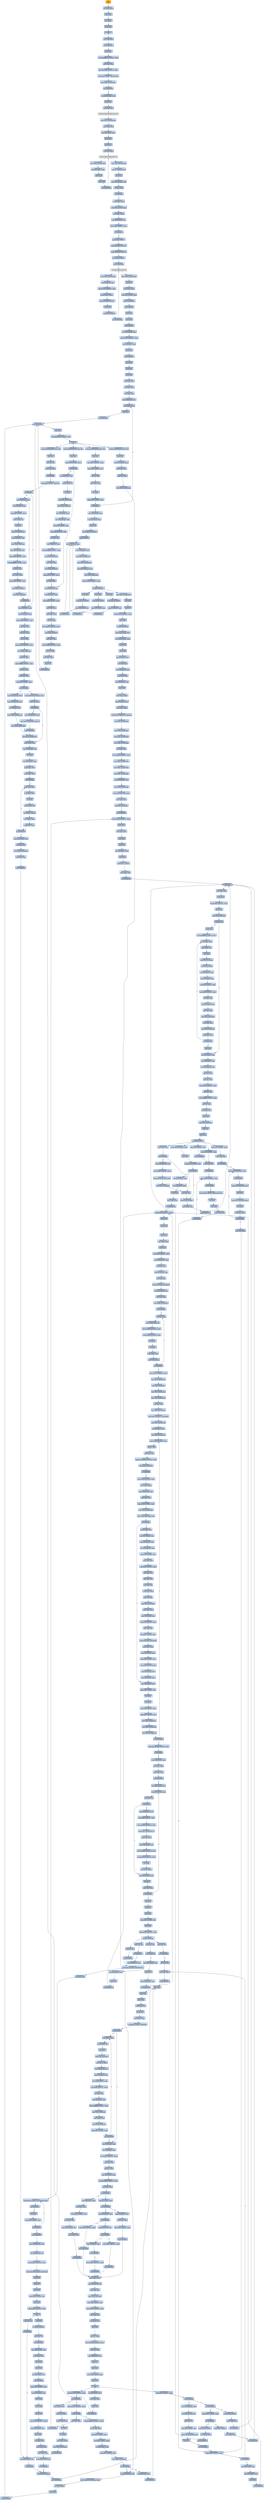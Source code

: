 digraph G {
node[shape=rectangle,style=filled,fillcolor=lightsteelblue,color=lightsteelblue]
bgcolor="transparent"
a0x004d4001pusha_[label="start\npusha ",color="lightgrey",fillcolor="orange"];
a0x004d4002call_0x004d400a[label="0x004d4002\ncall 0x004d400a"];
a0x004d400apopl_ebp[label="0x004d400a\npopl %ebp"];
a0x004d400bincl_ebp[label="0x004d400b\nincl %ebp"];
a0x004d400cpushl_ebp[label="0x004d400c\npushl %ebp"];
a0x004d400dret[label="0x004d400d\nret"];
a0x004d4008jmp_0x004d400e[label="0x004d4008\njmp 0x004d400e"];
a0x004d400ecall_0x004d4014[label="0x004d400e\ncall 0x004d4014"];
a0x004d4014popl_ebp[label="0x004d4014\npopl %ebp"];
a0x004d4015movl_0xffffffedUINT32_ebx[label="0x004d4015\nmovl $0xffffffed<UINT32>, %ebx"];
a0x004d401aaddl_ebp_ebx[label="0x004d401a\naddl %ebp, %ebx"];
a0x004d401csubl_0xd4000UINT32_ebx[label="0x004d401c\nsubl $0xd4000<UINT32>, %ebx"];
a0x004d4022cmpl_0x0UINT8_0x422ebp_[label="0x004d4022\ncmpl $0x0<UINT8>, 0x422(%ebp)"];
a0x004d4029movl_ebx_0x422ebp_[label="0x004d4029\nmovl %ebx, 0x422(%ebp)"];
a0x004d402fjne_0x004d439a[label="0x004d402f\njne 0x004d439a"];
a0x004d4035leal_0x42eebp__eax[label="0x004d4035\nleal 0x42e(%ebp), %eax"];
a0x004d403bpushl_eax[label="0x004d403b\npushl %eax"];
a0x004d403ccall_0xf4debp_[label="0x004d403c\ncall 0xf4d(%ebp)"];
GetModuleHandleA_kernel32_dll[label="GetModuleHandleA@kernel32.dll",color="lightgrey",fillcolor="lightgrey"];
a0x004d4042movl_eax_0x426ebp_[label="0x004d4042\nmovl %eax, 0x426(%ebp)"];
a0x004d4048movl_eax_edi[label="0x004d4048\nmovl %eax, %edi"];
a0x004d404aleal_0x5eebp__ebx[label="0x004d404a\nleal 0x5e(%ebp), %ebx"];
a0x004d404dpushl_ebx[label="0x004d404d\npushl %ebx"];
a0x004d404epushl_eax[label="0x004d404e\npushl %eax"];
a0x004d404fcall_0xf49ebp_[label="0x004d404f\ncall 0xf49(%ebp)"];
GetProcAddress_kernel32_dll[label="GetProcAddress@kernel32.dll",color="lightgrey",fillcolor="lightgrey"];
a0x004d4055movl_eax_0x54debp_[label="0x004d4055\nmovl %eax, 0x54d(%ebp)"];
a0x004d405bleal_0x6bebp__ebx[label="0x004d405b\nleal 0x6b(%ebp), %ebx"];
a0x004d405epushl_ebx[label="0x004d405e\npushl %ebx"];
a0x004d405fpushl_edi[label="0x004d405f\npushl %edi"];
a0x004d4060call_0xf49ebp_[label="0x004d4060\ncall 0xf49(%ebp)"];
a0x004d4066movl_eax_0x551ebp_[label="0x004d4066\nmovl %eax, 0x551(%ebp)"];
a0x004d406cleal_0x77ebp__eax[label="0x004d406c\nleal 0x77(%ebp), %eax"];
a0x004d406fjmp_eax[label="0x004d406f\njmp %eax"];
a0x004d408amovl_0x531ebp__ebx[label="0x004d408a\nmovl 0x531(%ebp), %ebx"];
a0x004d4090orl_ebx_ebx[label="0x004d4090\norl %ebx, %ebx"];
a0x004d4092je_0x004d409e[label="0x004d4092\nje 0x004d409e"];
a0x004d4094movl_ebx__eax[label="0x004d4094\nmovl (%ebx), %eax"];
a0x004d4096xchgl_eax_0x535ebp_[label="0x004d4096\nxchgl %eax, 0x535(%ebp)"];
a0x004d409cmovl_eax_ebx_[label="0x004d409c\nmovl %eax, (%ebx)"];
a0x004d409eleal_0x569ebp__esi[label="0x004d409e\nleal 0x569(%ebp), %esi"];
a0x004d40a4cmpl_0x0UINT8_esi_[label="0x004d40a4\ncmpl $0x0<UINT8>, (%esi)"];
a0x004d40a7je_0x004d41ce[label="0x004d40a7\nje 0x004d41ce"];
a0x004d40adpushl_0x4UINT8[label="0x004d40ad\npushl $0x4<UINT8>"];
a0x004d40afpushl_0x1000UINT32[label="0x004d40af\npushl $0x1000<UINT32>"];
a0x004d40b4pushl_0x1800UINT32[label="0x004d40b4\npushl $0x1800<UINT32>"];
a0x004d40b9pushl_0x0UINT8[label="0x004d40b9\npushl $0x0<UINT8>"];
a0x004d40bbcall_0x54debp_[label="0x004d40bb\ncall 0x54d(%ebp)"];
VirtualAlloc_kernel32_dll[label="VirtualAlloc@kernel32.dll",color="lightgrey",fillcolor="lightgrey"];
a0x004d40c1movl_eax_0x156ebp_[label="0x004d40c1\nmovl %eax, 0x156(%ebp)"];
a0x004d40c7movl_0x4esi__eax[label="0x004d40c7\nmovl 0x4(%esi), %eax"];
a0x004d40caaddl_0x10eUINT32_eax[label="0x004d40ca\naddl $0x10e<UINT32>, %eax"];
a0x004d40cfpushl_0x4UINT8[label="0x004d40cf\npushl $0x4<UINT8>"];
a0x004d40d1pushl_0x1000UINT32[label="0x004d40d1\npushl $0x1000<UINT32>"];
a0x004d40d6pushl_eax[label="0x004d40d6\npushl %eax"];
a0x004d40d7pushl_0x0UINT8[label="0x004d40d7\npushl $0x0<UINT8>"];
a0x004d40d9call_0x54debp_[label="0x004d40d9\ncall 0x54d(%ebp)"];
a0x004d40dfmovl_eax_0x152ebp_[label="0x004d40df\nmovl %eax, 0x152(%ebp)"];
a0x004d40e5pushl_esi[label="0x004d40e5\npushl %esi"];
a0x004d40e6movl_esi__ebx[label="0x004d40e6\nmovl (%esi), %ebx"];
a0x004d40e8addl_0x422ebp__ebx[label="0x004d40e8\naddl 0x422(%ebp), %ebx"];
a0x004d40eepushl_0x156ebp_[label="0x004d40ee\npushl 0x156(%ebp)"];
a0x004d40f4pushl_0x4esi_[label="0x004d40f4\npushl 0x4(%esi)"];
a0x004d40f7pushl_eax[label="0x004d40f7\npushl %eax"];
a0x004d40f8pushl_ebx[label="0x004d40f8\npushl %ebx"];
a0x004d40f9call_0x004d466c[label="0x004d40f9\ncall 0x004d466c"];
a0x004d466cmovl_0x10esp__eax[label="0x004d466c\nmovl 0x10(%esp), %eax"];
a0x004d4670subl_0x354UINT32_esp[label="0x004d4670\nsubl $0x354<UINT32>, %esp"];
a0x004d4676leal_0x4esp__ecx[label="0x004d4676\nleal 0x4(%esp), %ecx"];
a0x004d467apushl_eax[label="0x004d467a\npushl %eax"];
a0x004d467bcall_0x004d4a28[label="0x004d467b\ncall 0x004d4a28"];
a0x004d4a28pushl_ebx[label="0x004d4a28\npushl %ebx"];
a0x004d4a29pushl_esi[label="0x004d4a29\npushl %esi"];
a0x004d4a2apushl_edi[label="0x004d4a2a\npushl %edi"];
a0x004d4a2bmovl_ecx_edi[label="0x004d4a2b\nmovl %ecx, %edi"];
a0x004d4a2dxorl_edx_edx[label="0x004d4a2d\nxorl %edx, %edx"];
a0x004d4a2fxorl_eax_eax[label="0x004d4a2f\nxorl %eax, %eax"];
a0x004d4a31leal_0x268edi__esi[label="0x004d4a31\nleal 0x268(%edi), %esi"];
a0x004d4a37movl_edx_esi_[label="0x004d4a37\nmovl %edx, (%esi)"];
a0x004d4a39pushl_esi[label="0x004d4a39\npushl %esi"];
a0x004d4a3acall_0x004d4c96[label="0x004d4a3a\ncall 0x004d4c96"];
a0x004d4c96call_0x004d4c9c[label="0x004d4c96\ncall 0x004d4c9c"];
a0x004d4c9cpopl_esi[label="0x004d4c9c\npopl %esi"];
a0x004d4c9dsubl_0x4445cbUINT32_esi[label="0x004d4c9d\nsubl $0x4445cb<UINT32>, %esi"];
a0x004d4ca3ret[label="0x004d4ca3\nret"];
a0x004d4a3fmovb_0x44403eeaxesi__cl[label="0x004d4a3f\nmovb 0x44403e(%eax,%esi), %cl"];
a0x004d4a46popl_esi[label="0x004d4a46\npopl %esi"];
a0x004d4a47movl_0x1UINT32_ebx[label="0x004d4a47\nmovl $0x1<UINT32>, %ebx"];
a0x004d4a4caddl_0x4UINT8_esi[label="0x004d4a4c\naddl $0x4<UINT8>, %esi"];
a0x004d4a4fshll_cl_ebx[label="0x004d4a4f\nshll %cl, %ebx"];
a0x004d4a51addl_ebx_edx[label="0x004d4a51\naddl %ebx, %edx"];
a0x004d4a53incl_eax[label="0x004d4a53\nincl %eax"];
a0x004d4a54cmpl_0x3aUINT8_eax[label="0x004d4a54\ncmpl $0x3a<UINT8>, %eax"];
a0x004d4a57jb_0x004d4a37[label="0x004d4a57\njb 0x004d4a37"];
a0x004d4a59movl_0x10esp__eax[label="0x004d4a59\nmovl 0x10(%esp), %eax"];
a0x004d4a5dleal_0x10edi__ecx[label="0x004d4a5d\nleal 0x10(%edi), %ecx"];
a0x004d4a60pushl_eax[label="0x004d4a60\npushl %eax"];
a0x004d4a61pushl_0x2d1UINT32[label="0x004d4a61\npushl $0x2d1<UINT32>"];
a0x004d4a66call_0x004d47b3[label="0x004d4a66\ncall 0x004d47b3"];
a0x004d47b3movl_0x4esp__eax[label="0x004d47b3\nmovl 0x4(%esp), %eax"];
a0x004d47b7movl_0x8esp__edx[label="0x004d47b7\nmovl 0x8(%esp), %edx"];
a0x004d47bbmovl_eax_0x84ecx_[label="0x004d47bb\nmovl %eax, 0x84(%ecx)"];
a0x004d47c1movl_edx_0x88ecx_[label="0x004d47c1\nmovl %edx, 0x88(%ecx)"];
a0x004d47c7leal_edxeax4__eax[label="0x004d47c7\nleal (%edx,%eax,4), %eax"];
a0x004d47camovl_eax_0x8cecx_[label="0x004d47ca\nmovl %eax, 0x8c(%ecx)"];
a0x004d47d0addl_0x100UINT32_eax[label="0x004d47d0\naddl $0x100<UINT32>, %eax"];
a0x004d47d5ret_0x8UINT16[label="0x004d47d5\nret $0x8<UINT16>"];
a0x004d4a6bpushl_eax[label="0x004d4a6b\npushl %eax"];
a0x004d4a6cpushl_0x1cUINT8[label="0x004d4a6c\npushl $0x1c<UINT8>"];
a0x004d4a6eleal_0xa0edi__ecx[label="0x004d4a6e\nleal 0xa0(%edi), %ecx"];
a0x004d4a74call_0x004d47b3[label="0x004d4a74\ncall 0x004d47b3"];
a0x004d4a79pushl_eax[label="0x004d4a79\npushl %eax"];
a0x004d4a7apushl_0x8UINT8[label="0x004d4a7a\npushl $0x8<UINT8>"];
a0x004d4a7cleal_0x130edi__ecx[label="0x004d4a7c\nleal 0x130(%edi), %ecx"];
a0x004d4a82call_0x004d47b3[label="0x004d4a82\ncall 0x004d47b3"];
a0x004d4a87pushl_eax[label="0x004d4a87\npushl %eax"];
a0x004d4a88pushl_0x13UINT8[label="0x004d4a88\npushl $0x13<UINT8>"];
a0x004d4a8aleal_0x1c0edi__ecx[label="0x004d4a8a\nleal 0x1c0(%edi), %ecx"];
a0x004d4a90call_0x004d47b3[label="0x004d4a90\ncall 0x004d47b3"];
a0x004d4a95movl_eax_0x260edi_[label="0x004d4a95\nmovl %eax, 0x260(%edi)"];
a0x004d4a9bpopl_edi[label="0x004d4a9b\npopl %edi"];
a0x004d4a9cpopl_esi[label="0x004d4a9c\npopl %esi"];
a0x004d4a9daddl_0x2f5UINT32_eax[label="0x004d4a9d\naddl $0x2f5<UINT32>, %eax"];
a0x004d4aa2popl_ebx[label="0x004d4aa2\npopl %ebx"];
a0x004d4aa3ret_0x4UINT16[label="0x004d4aa3\nret $0x4<UINT16>"];
a0x004d4680movl_0x35cesp__ecx[label="0x004d4680\nmovl 0x35c(%esp), %ecx"];
a0x004d4687movl_0x358esp__edx[label="0x004d4687\nmovl 0x358(%esp), %edx"];
a0x004d468epushl_ecx[label="0x004d468e\npushl %ecx"];
a0x004d468fpushl_edx[label="0x004d468f\npushl %edx"];
a0x004d4690leal_0xcesp__ecx[label="0x004d4690\nleal 0xc(%esp), %ecx"];
a0x004d4694call_0x004d4aa6[label="0x004d4694\ncall 0x004d4aa6"];
a0x004d4aa6movl_0x8esp__eax[label="0x004d4aa6\nmovl 0x8(%esp), %eax"];
a0x004d4aaamovl_ecx_edx[label="0x004d4aaa\nmovl %ecx, %edx"];
a0x004d4aacmovl_0x4esp__ecx[label="0x004d4aac\nmovl 0x4(%esp), %ecx"];
a0x004d4ab0pushl_edi[label="0x004d4ab0\npushl %edi"];
a0x004d4ab1movl_eax_edx_[label="0x004d4ab1\nmovl %eax, (%edx)"];
a0x004d4ab3leal_0x4edx__eax[label="0x004d4ab3\nleal 0x4(%edx), %eax"];
a0x004d4ab6movl_ecx_eax_[label="0x004d4ab6\nmovl %ecx, (%eax)"];
a0x004d4ab8movl_0x20UINT32_0x4eax_[label="0x004d4ab8\nmovl $0x20<UINT32>, 0x4(%eax)"];
a0x004d4abfmovl_eax_0x10edx_[label="0x004d4abf\nmovl %eax, 0x10(%edx)"];
a0x004d4ac2movl_eax_0xa0edx_[label="0x004d4ac2\nmovl %eax, 0xa0(%edx)"];
a0x004d4ac8movl_eax_0x130edx_[label="0x004d4ac8\nmovl %eax, 0x130(%edx)"];
a0x004d4acemovl_eax_0x1c0edx_[label="0x004d4ace\nmovl %eax, 0x1c0(%edx)"];
a0x004d4ad4xorl_eax_eax[label="0x004d4ad4\nxorl %eax, %eax"];
a0x004d4ad6movl_0xbdUINT32_ecx[label="0x004d4ad6\nmovl $0xbd<UINT32>, %ecx"];
a0x004d4adbmovl_eax_0x250edx_[label="0x004d4adb\nmovl %eax, 0x250(%edx)"];
a0x004d4ae1movl_eax_0x254edx_[label="0x004d4ae1\nmovl %eax, 0x254(%edx)"];
a0x004d4ae7movl_eax_0x258edx_[label="0x004d4ae7\nmovl %eax, 0x258(%edx)"];
a0x004d4aedmovl_0x260edx__edi[label="0x004d4aed\nmovl 0x260(%edx), %edi"];
a0x004d4af3movl_eax_0x25cedx_[label="0x004d4af3\nmovl %eax, 0x25c(%edx)"];
a0x004d4af9repz_stosl_eax_es_edi_[label="0x004d4af9\nrepz stosl %eax, %es:(%edi)"];
a0x004d4afbmovl_edx_ecx[label="0x004d4afb\nmovl %edx, %ecx"];
a0x004d4afdstosb_al_es_edi_[label="0x004d4afd\nstosb %al, %es:(%edi)"];
a0x004d4afecall_0x004d4b07[label="0x004d4afe\ncall 0x004d4b07"];
a0x004d4b07subl_0x30cUINT32_esp[label="0x004d4b07\nsubl $0x30c<UINT32>, %esp"];
a0x004d4b0dpushl_ebx[label="0x004d4b0d\npushl %ebx"];
a0x004d4b0emovl_ecx_ebx[label="0x004d4b0e\nmovl %ecx, %ebx"];
a0x004d4b10pushl_ebp[label="0x004d4b10\npushl %ebp"];
a0x004d4b11pushl_esi[label="0x004d4b11\npushl %esi"];
a0x004d4b12leal_0x4ebx__ebp[label="0x004d4b12\nleal 0x4(%ebx), %ebp"];
a0x004d4b15pushl_edi[label="0x004d4b15\npushl %edi"];
a0x004d4b16pushl_0x1UINT8[label="0x004d4b16\npushl $0x1<UINT8>"];
a0x004d4b18movl_ebp_ecx[label="0x004d4b18\nmovl %ebp, %ecx"];
a0x004d4b1acall_0x004d4748[label="0x004d4b1a\ncall 0x004d4748"];
a0x004d4748pushl_ecx[label="0x004d4748\npushl %ecx"];
a0x004d4749movl_ecx_edx[label="0x004d4749\nmovl %ecx, %edx"];
a0x004d474bpushl_esi[label="0x004d474b\npushl %esi"];
a0x004d474cmovl_0x8UINT32_ecx[label="0x004d474c\nmovl $0x8<UINT32>, %ecx"];
a0x004d4751pushl_edi[label="0x004d4751\npushl %edi"];
a0x004d4752cmpl_ecx_0x4edx_[label="0x004d4752\ncmpl %ecx, 0x4(%edx)"];
a0x004d4755jb_0x004d478c[label="0x004d4755\njb 0x004d478c"];
a0x004d4757pushl_ebx[label="0x004d4757\npushl %ebx"];
a0x004d4758movl_0xfffffff8UINT32_esi[label="0x004d4758\nmovl $0xfffffff8<UINT32>, %esi"];
a0x004d475dmovl_edx__eax[label="0x004d475d\nmovl (%edx), %eax"];
a0x004d475fmovb_eax__bl[label="0x004d475f\nmovb (%eax), %bl"];
a0x004d4761incl_eax[label="0x004d4761\nincl %eax"];
a0x004d4762movb_bl_0xcesp_[label="0x004d4762\nmovb %bl, 0xc(%esp)"];
a0x004d4766movl_eax_edx_[label="0x004d4766\nmovl %eax, (%edx)"];
a0x004d4768movl_0x8edx__eax[label="0x004d4768\nmovl 0x8(%edx), %eax"];
a0x004d476bmovl_0xcesp__edi[label="0x004d476b\nmovl 0xc(%esp), %edi"];
a0x004d476fshll_0x8UINT8_eax[label="0x004d476f\nshll $0x8<UINT8>, %eax"];
a0x004d4772andl_0xffUINT32_edi[label="0x004d4772\nandl $0xff<UINT32>, %edi"];
a0x004d4778orl_edi_eax[label="0x004d4778\norl %edi, %eax"];
a0x004d477amovl_0x4edx__edi[label="0x004d477a\nmovl 0x4(%edx), %edi"];
a0x004d477daddl_esi_edi[label="0x004d477d\naddl %esi, %edi"];
a0x004d477fmovl_eax_0x8edx_[label="0x004d477f\nmovl %eax, 0x8(%edx)"];
a0x004d4782movl_edi_eax[label="0x004d4782\nmovl %edi, %eax"];
a0x004d4784movl_edi_0x4edx_[label="0x004d4784\nmovl %edi, 0x4(%edx)"];
a0x004d4787cmpl_ecx_eax[label="0x004d4787\ncmpl %ecx, %eax"];
a0x004d4789jae_0x004d475d[label="0x004d4789\njae 0x004d475d"];
a0x004d478bpopl_ebx[label="0x004d478b\npopl %ebx"];
a0x004d478cmovl_0x4edx__esi[label="0x004d478c\nmovl 0x4(%edx), %esi"];
a0x004d478fmovl_0x8edx__eax[label="0x004d478f\nmovl 0x8(%edx), %eax"];
a0x004d4792movl_0x10esp__edi[label="0x004d4792\nmovl 0x10(%esp), %edi"];
a0x004d4796subl_esi_ecx[label="0x004d4796\nsubl %esi, %ecx"];
a0x004d4798shrl_cl_eax[label="0x004d4798\nshrl %cl, %eax"];
a0x004d479amovl_0x18UINT32_ecx[label="0x004d479a\nmovl $0x18<UINT32>, %ecx"];
a0x004d479fsubl_edi_ecx[label="0x004d479f\nsubl %edi, %ecx"];
a0x004d47a1andl_0xffffffUINT32_eax[label="0x004d47a1\nandl $0xffffff<UINT32>, %eax"];
a0x004d47a6shrl_cl_eax[label="0x004d47a6\nshrl %cl, %eax"];
a0x004d47a8addl_edi_esi[label="0x004d47a8\naddl %edi, %esi"];
a0x004d47aapopl_edi[label="0x004d47aa\npopl %edi"];
a0x004d47abmovl_esi_0x4edx_[label="0x004d47ab\nmovl %esi, 0x4(%edx)"];
a0x004d47aepopl_esi[label="0x004d47ae\npopl %esi"];
a0x004d47afpopl_ecx[label="0x004d47af\npopl %ecx"];
a0x004d47b0ret_0x4UINT16[label="0x004d47b0\nret $0x4<UINT16>"];
a0x004d4b1ftestl_eax_eax[label="0x004d4b1f\ntestl %eax, %eax"];
a0x004d4b21jne_0x004d4b31[label="0x004d4b21\njne 0x004d4b31"];
a0x004d4b23movl_0x260ebx__edi[label="0x004d4b23\nmovl 0x260(%ebx), %edi"];
a0x004d4b29movl_0xbdUINT32_ecx[label="0x004d4b29\nmovl $0xbd<UINT32>, %ecx"];
a0x004d4b2erepz_stosl_eax_es_edi_[label="0x004d4b2e\nrepz stosl %eax, %es:(%edi)"];
a0x004d4b30stosb_al_es_edi_[label="0x004d4b30\nstosb %al, %es:(%edi)"];
a0x004d4b31xorl_esi_esi[label="0x004d4b31\nxorl %esi, %esi"];
a0x004d4b33pushl_0x4UINT8[label="0x004d4b33\npushl $0x4<UINT8>"];
a0x004d4b35movl_ebp_ecx[label="0x004d4b35\nmovl %ebp, %ecx"];
a0x004d4b37call_0x004d4748[label="0x004d4b37\ncall 0x004d4748"];
a0x004d4b3cmovb_al_0x10espesi_[label="0x004d4b3c\nmovb %al, 0x10(%esp,%esi)"];
a0x004d4b40incl_esi[label="0x004d4b40\nincl %esi"];
a0x004d4b41cmpl_0x13UINT8_esi[label="0x004d4b41\ncmpl $0x13<UINT8>, %esi"];
a0x004d4b44jb_0x004d4b33[label="0x004d4b44\njb 0x004d4b33"];
a0x004d4b46leal_0x1c0ebx__edi[label="0x004d4b46\nleal 0x1c0(%ebx), %edi"];
a0x004d4b4cleal_0x10esp__eax[label="0x004d4b4c\nleal 0x10(%esp), %eax"];
a0x004d4b50pushl_eax[label="0x004d4b50\npushl %eax"];
a0x004d4b51movl_edi_ecx[label="0x004d4b51\nmovl %edi, %ecx"];
a0x004d4b53call_0x004d47d8[label="0x004d4b53\ncall 0x004d47d8"];
a0x004d47d8subl_0x98UINT32_esp[label="0x004d47d8\nsubl $0x98<UINT32>, %esp"];
a0x004d47depushl_ebx[label="0x004d47de\npushl %ebx"];
a0x004d47dfpushl_ebp[label="0x004d47df\npushl %ebp"];
a0x004d47e0pushl_esi[label="0x004d47e0\npushl %esi"];
a0x004d47e1movl_ecx_edx[label="0x004d47e1\nmovl %ecx, %edx"];
a0x004d47e3pushl_edi[label="0x004d47e3\npushl %edi"];
a0x004d47e4movl_0xfUINT32_ecx[label="0x004d47e4\nmovl $0xf<UINT32>, %ecx"];
a0x004d47e9movl_0x84edx__ebp[label="0x004d47e9\nmovl 0x84(%edx), %ebp"];
a0x004d47efxorl_eax_eax[label="0x004d47ef\nxorl %eax, %eax"];
a0x004d47f1leal_0x2cesp__edi[label="0x004d47f1\nleal 0x2c(%esp), %edi"];
a0x004d47f5xorl_esi_esi[label="0x004d47f5\nxorl %esi, %esi"];
a0x004d47f7repz_stosl_eax_es_edi_[label="0x004d47f7\nrepz stosl %eax, %es:(%edi)"];
a0x004d47f9movl_0xacesp__edi[label="0x004d47f9\nmovl 0xac(%esp), %edi"];
a0x004d4800cmpl_esi_ebp[label="0x004d4800\ncmpl %esi, %ebp"];
a0x004d4802movl_edx_0x20esp_[label="0x004d4802\nmovl %edx, 0x20(%esp)"];
a0x004d4806jbe_0x004d481d[label="0x004d4806\njbe 0x004d481d"];
a0x004d4808xorl_ecx_ecx[label="0x004d4808\nxorl %ecx, %ecx"];
a0x004d480amovb_eaxedi__cl[label="0x004d480a\nmovb (%eax,%edi), %cl"];
a0x004d480dmovl_0x28especx4__ebx[label="0x004d480d\nmovl 0x28(%esp,%ecx,4), %ebx"];
a0x004d4811leal_0x28especx4__ecx[label="0x004d4811\nleal 0x28(%esp,%ecx,4), %ecx"];
a0x004d4815incl_ebx[label="0x004d4815\nincl %ebx"];
a0x004d4816incl_eax[label="0x004d4816\nincl %eax"];
a0x004d4817cmpl_ebp_eax[label="0x004d4817\ncmpl %ebp, %eax"];
a0x004d4819movl_ebx_ecx_[label="0x004d4819\nmovl %ebx, (%ecx)"];
a0x004d481bjb_0x004d4808[label="0x004d481b\njb 0x004d4808"];
a0x004d481dmovl_0x17UINT32_ecx[label="0x004d481d\nmovl $0x17<UINT32>, %ecx"];
a0x004d4822movl_esi_0x28esp_[label="0x004d4822\nmovl %esi, 0x28(%esp)"];
a0x004d4826movl_esi_0x4edx_[label="0x004d4826\nmovl %esi, 0x4(%edx)"];
a0x004d4829movl_esi_0x44edx_[label="0x004d4829\nmovl %esi, 0x44(%edx)"];
a0x004d482cmovl_esi_0x68esp_[label="0x004d482c\nmovl %esi, 0x68(%esp)"];
a0x004d4830xorl_edi_edi[label="0x004d4830\nxorl %edi, %edi"];
a0x004d4832movl_esi_0x1cesp_[label="0x004d4832\nmovl %esi, 0x1c(%esp)"];
a0x004d4836movl_0x1UINT32_0x10esp_[label="0x004d4836\nmovl $0x1<UINT32>, 0x10(%esp)"];
a0x004d483emovl_ecx_0x18esp_[label="0x004d483e\nmovl %ecx, 0x18(%esp)"];
a0x004d4842leal_0x8edx__ebp[label="0x004d4842\nleal 0x8(%edx), %ebp"];
a0x004d4845movl_esi_0x14esp_[label="0x004d4845\nmovl %esi, 0x14(%esp)"];
a0x004d4849movl_0x2cespesi__eax[label="0x004d4849\nmovl 0x2c(%esp,%esi), %eax"];
a0x004d484dshll_cl_eax[label="0x004d484d\nshll %cl, %eax"];
a0x004d484faddl_eax_edi[label="0x004d484f\naddl %eax, %edi"];
a0x004d4851cmpl_0x1000000UINT32_edi[label="0x004d4851\ncmpl $0x1000000<UINT32>, %edi"];
a0x004d4857movl_edi_0x24esp_[label="0x004d4857\nmovl %edi, 0x24(%esp)"];
a0x004d485bja_0x004d48ef[label="0x004d485b\nja 0x004d48ef"];
a0x004d4861movl_0x28espesi__eax[label="0x004d4861\nmovl 0x28(%esp,%esi), %eax"];
a0x004d4865movl_edi_ebp_[label="0x004d4865\nmovl %edi, (%ebp)"];
a0x004d4868movl_0x3cebp__ebx[label="0x004d4868\nmovl 0x3c(%ebp), %ebx"];
a0x004d486baddl_ebx_eax[label="0x004d486b\naddl %ebx, %eax"];
a0x004d486dcmpl_0x10UINT8_ecx[label="0x004d486d\ncmpl $0x10<UINT8>, %ecx"];
a0x004d4870movl_eax_0x40ebp_[label="0x004d4870\nmovl %eax, 0x40(%ebp)"];
a0x004d4873movl_eax_0x6cespesi_[label="0x004d4873\nmovl %eax, 0x6c(%esp,%esi)"];
a0x004d4877jl_0x004d48c6[label="0x004d4877\njl 0x004d48c6"];
a0x004d4879movl_ebp__esi[label="0x004d4879\nmovl (%ebp), %esi"];
a0x004d487cmovl_0x10esp__eax[label="0x004d487c\nmovl 0x10(%esp), %eax"];
a0x004d4880movl_0x1cesp__ebx[label="0x004d4880\nmovl 0x1c(%esp), %ebx"];
a0x004d4884movl_0x8cedx__edi[label="0x004d4884\nmovl 0x8c(%edx), %edi"];
a0x004d488ashrl_0x10UINT8_esi[label="0x004d488a\nshrl $0x10<UINT8>, %esi"];
a0x004d488dmovl_esi_ecx[label="0x004d488d\nmovl %esi, %ecx"];
a0x004d488fandl_0xffUINT32_eax[label="0x004d488f\nandl $0xff<UINT32>, %eax"];
a0x004d4894subl_ebx_ecx[label="0x004d4894\nsubl %ebx, %ecx"];
a0x004d4896addl_ebx_edi[label="0x004d4896\naddl %ebx, %edi"];
a0x004d4898movb_al_bl[label="0x004d4898\nmovb %al, %bl"];
a0x004d489amovl_ecx_edx[label="0x004d489a\nmovl %ecx, %edx"];
a0x004d489cmovb_bl_bh[label="0x004d489c\nmovb %bl, %bh"];
a0x004d489emovl_esi_0x1cesp_[label="0x004d489e\nmovl %esi, 0x1c(%esp)"];
a0x004d48a2movl_ebx_eax[label="0x004d48a2\nmovl %ebx, %eax"];
a0x004d48a4movl_0x14esp__esi[label="0x004d48a4\nmovl 0x14(%esp), %esi"];
a0x004d48a8shll_0x10UINT8_eax[label="0x004d48a8\nshll $0x10<UINT8>, %eax"];
a0x004d48abmovw_bx_ax[label="0x004d48ab\nmovw %bx, %ax"];
a0x004d48aeshrl_0x2UINT8_ecx[label="0x004d48ae\nshrl $0x2<UINT8>, %ecx"];
a0x004d48b1repz_stosl_eax_es_edi_[label="0x004d48b1\nrepz stosl %eax, %es:(%edi)"];
a0x004d48b3movl_edx_ecx[label="0x004d48b3\nmovl %edx, %ecx"];
a0x004d48b5movl_0x20esp__edx[label="0x004d48b5\nmovl 0x20(%esp), %edx"];
a0x004d48b9andl_0x3UINT8_ecx[label="0x004d48b9\nandl $0x3<UINT8>, %ecx"];
a0x004d48bcrepz_stosb_al_es_edi_[label="0x004d48bc\nrepz stosb %al, %es:(%edi)"];
a0x004d48bemovl_0x24esp__edi[label="0x004d48be\nmovl 0x24(%esp), %edi"];
a0x004d48c2movl_0x18esp__ecx[label="0x004d48c2\nmovl 0x18(%esp), %ecx"];
a0x004d48c6movl_0x10esp__eax[label="0x004d48c6\nmovl 0x10(%esp), %eax"];
a0x004d48caaddl_0x4UINT8_esi[label="0x004d48ca\naddl $0x4<UINT8>, %esi"];
a0x004d48cdincl_eax[label="0x004d48cd\nincl %eax"];
a0x004d48cedecl_ecx[label="0x004d48ce\ndecl %ecx"];
a0x004d48cfaddl_0x4UINT8_ebp[label="0x004d48cf\naddl $0x4<UINT8>, %ebp"];
a0x004d48d2cmpl_0x9UINT8_ecx[label="0x004d48d2\ncmpl $0x9<UINT8>, %ecx"];
a0x004d48d5movl_eax_0x10esp_[label="0x004d48d5\nmovl %eax, 0x10(%esp)"];
a0x004d48d9movl_ecx_0x18esp_[label="0x004d48d9\nmovl %ecx, 0x18(%esp)"];
a0x004d48ddmovl_esi_0x14esp_[label="0x004d48dd\nmovl %esi, 0x14(%esp)"];
a0x004d48e1jge_0x004d4849[label="0x004d48e1\njge 0x004d4849"];
a0x004d48e7cmpl_0x1000000UINT32_edi[label="0x004d48e7\ncmpl $0x1000000<UINT32>, %edi"];
a0x004d48edje_0x004d48fe[label="0x004d48ed\nje 0x004d48fe"];
a0x004d48femovl_0x84edx__eax[label="0x004d48fe\nmovl 0x84(%edx), %eax"];
a0x004d4904xorl_ecx_ecx[label="0x004d4904\nxorl %ecx, %ecx"];
a0x004d4906testl_eax_eax[label="0x004d4906\ntestl %eax, %eax"];
a0x004d4908jbe_0x004d4945[label="0x004d4908\njbe 0x004d4945"];
a0x004d490amovl_0xacesp__esi[label="0x004d490a\nmovl 0xac(%esp), %esi"];
a0x004d4911movb_ecxesi__al[label="0x004d4911\nmovb (%ecx,%esi), %al"];
a0x004d4914testb_al_al[label="0x004d4914\ntestb %al, %al"];
a0x004d4916je_0x004d493a[label="0x004d4916\nje 0x004d493a"];
a0x004d4918movl_0x88edx__edi[label="0x004d4918\nmovl 0x88(%edx), %edi"];
a0x004d491eandl_0xffUINT32_eax[label="0x004d491e\nandl $0xff<UINT32>, %eax"];
a0x004d4923movl_0x68espeax4__eax[label="0x004d4923\nmovl 0x68(%esp,%eax,4), %eax"];
a0x004d4927movl_ecx_edieax4_[label="0x004d4927\nmovl %ecx, (%edi,%eax,4)"];
a0x004d492axorl_eax_eax[label="0x004d492a\nxorl %eax, %eax"];
a0x004d492cmovb_ecxesi__al[label="0x004d492c\nmovb (%ecx,%esi), %al"];
a0x004d492fmovl_0x68espeax4__edi[label="0x004d492f\nmovl 0x68(%esp,%eax,4), %edi"];
a0x004d4933leal_0x68espeax4__eax[label="0x004d4933\nleal 0x68(%esp,%eax,4), %eax"];
a0x004d4937incl_edi[label="0x004d4937\nincl %edi"];
a0x004d4938movl_edi_eax_[label="0x004d4938\nmovl %edi, (%eax)"];
a0x004d493amovl_0x84edx__eax[label="0x004d493a\nmovl 0x84(%edx), %eax"];
a0x004d4940incl_ecx[label="0x004d4940\nincl %ecx"];
a0x004d4941cmpl_eax_ecx[label="0x004d4941\ncmpl %eax, %ecx"];
a0x004d4943jb_0x004d4911[label="0x004d4943\njb 0x004d4911"];
a0x004d4945popl_edi[label="0x004d4945\npopl %edi"];
a0x004d4946popl_esi[label="0x004d4946\npopl %esi"];
a0x004d4947popl_ebp[label="0x004d4947\npopl %ebp"];
a0x004d4948movb_0x1UINT8_al[label="0x004d4948\nmovb $0x1<UINT8>, %al"];
a0x004d494apopl_ebx[label="0x004d494a\npopl %ebx"];
a0x004d494baddl_0x98UINT32_esp[label="0x004d494b\naddl $0x98<UINT32>, %esp"];
a0x004d4951ret_0x4UINT16[label="0x004d4951\nret $0x4<UINT16>"];
a0x004d4b58testb_al_al[label="0x004d4b58\ntestb %al, %al"];
a0x004d4b5ajne_0x004d4b67[label="0x004d4b5a\njne 0x004d4b67"];
a0x004d4b67xorl_esi_esi[label="0x004d4b67\nxorl %esi, %esi"];
a0x004d4b69movl_edi_ecx[label="0x004d4b69\nmovl %edi, %ecx"];
a0x004d4b6bcall_0x004d4954[label="0x004d4b6b\ncall 0x004d4954"];
a0x004d4954pushl_ecx[label="0x004d4954\npushl %ecx"];
a0x004d4955pushl_ebx[label="0x004d4955\npushl %ebx"];
a0x004d4956pushl_esi[label="0x004d4956\npushl %esi"];
a0x004d4957movl_ecx_esi[label="0x004d4957\nmovl %ecx, %esi"];
a0x004d4959pushl_edi[label="0x004d4959\npushl %edi"];
a0x004d495amovl_esi__eax[label="0x004d495a\nmovl (%esi), %eax"];
a0x004d495ccmpl_0x8UINT8_0x4eax_[label="0x004d495c\ncmpl $0x8<UINT8>, 0x4(%eax)"];
a0x004d4960jb_0x004d4992[label="0x004d4960\njb 0x004d4992"];
a0x004d4992movl_0x4eax__edx[label="0x004d4992\nmovl 0x4(%eax), %edx"];
a0x004d4995movl_0x8eax__eax[label="0x004d4995\nmovl 0x8(%eax), %eax"];
a0x004d4998movl_0x8UINT32_ecx[label="0x004d4998\nmovl $0x8<UINT32>, %ecx"];
a0x004d499dsubl_edx_ecx[label="0x004d499d\nsubl %edx, %ecx"];
a0x004d499fshrl_cl_eax[label="0x004d499f\nshrl %cl, %eax"];
a0x004d49a1movl_0x24esi__ecx[label="0x004d49a1\nmovl 0x24(%esi), %ecx"];
a0x004d49a4andl_0xfffe00UINT32_eax[label="0x004d49a4\nandl $0xfffe00<UINT32>, %eax"];
a0x004d49a9cmpl_ecx_eax[label="0x004d49a9\ncmpl %ecx, %eax"];
a0x004d49abjae_0x004d49c1[label="0x004d49ab\njae 0x004d49c1"];
a0x004d49admovl_0x8cesi__edx[label="0x004d49ad\nmovl 0x8c(%esi), %edx"];
a0x004d49b3movl_eax_ecx[label="0x004d49b3\nmovl %eax, %ecx"];
a0x004d49b5shrl_0x10UINT8_ecx[label="0x004d49b5\nshrl $0x10<UINT8>, %ecx"];
a0x004d49b8xorl_ebx_ebx[label="0x004d49b8\nxorl %ebx, %ebx"];
a0x004d49bamovb_ecxedx__bl[label="0x004d49ba\nmovb (%ecx,%edx), %bl"];
a0x004d49bdmovl_ebx_edx[label="0x004d49bd\nmovl %ebx, %edx"];
a0x004d49bfjmp_0x004d49fc[label="0x004d49bf\njmp 0x004d49fc"];
a0x004d49fcmovl_esi__ecx[label="0x004d49fc\nmovl (%esi), %ecx"];
a0x004d49femovl_0x4ecx__edi[label="0x004d49fe\nmovl 0x4(%ecx), %edi"];
a0x004d4a01addl_edx_edi[label="0x004d4a01\naddl %edx, %edi"];
a0x004d4a03movl_edi_0x4ecx_[label="0x004d4a03\nmovl %edi, 0x4(%ecx)"];
a0x004d4a06movl_esiedx4__ebx[label="0x004d4a06\nmovl (%esi,%edx,4), %ebx"];
a0x004d4a09movl_0x18UINT32_ecx[label="0x004d4a09\nmovl $0x18<UINT32>, %ecx"];
a0x004d4a0esubl_ebx_eax[label="0x004d4a0e\nsubl %ebx, %eax"];
a0x004d4a10subl_edx_ecx[label="0x004d4a10\nsubl %edx, %ecx"];
a0x004d4a12popl_edi[label="0x004d4a12\npopl %edi"];
a0x004d4a13shrl_cl_eax[label="0x004d4a13\nshrl %cl, %eax"];
a0x004d4a15movl_0x44esiedx4__ecx[label="0x004d4a15\nmovl 0x44(%esi,%edx,4), %ecx"];
a0x004d4a19addl_ecx_eax[label="0x004d4a19\naddl %ecx, %eax"];
a0x004d4a1bmovl_0x88esi__ecx[label="0x004d4a1b\nmovl 0x88(%esi), %ecx"];
a0x004d4a21popl_esi[label="0x004d4a21\npopl %esi"];
a0x004d4a22popl_ebx[label="0x004d4a22\npopl %ebx"];
a0x004d4a23movl_ecxeax4__eax[label="0x004d4a23\nmovl (%ecx,%eax,4), %eax"];
a0x004d4a26popl_ecx[label="0x004d4a26\npopl %ecx"];
a0x004d4a27ret[label="0x004d4a27\nret"];
a0x004d4b70cmpl_0x10UINT8_eax[label="0x004d4b70\ncmpl $0x10<UINT8>, %eax"];
a0x004d4b73jae_0x004d4b8a[label="0x004d4b73\njae 0x004d4b8a"];
a0x004d4b75movl_0x260ebx__ecx[label="0x004d4b75\nmovl 0x260(%ebx), %ecx"];
a0x004d4b7bmovb_ecxesi__dl[label="0x004d4b7b\nmovb (%ecx,%esi), %dl"];
a0x004d4b7eaddb_al_dl[label="0x004d4b7e\naddb %al, %dl"];
a0x004d4b80andb_0xfUINT8_dl[label="0x004d4b80\nandb $0xf<UINT8>, %dl"];
a0x004d4b83movb_dl_0x24espesi_[label="0x004d4b83\nmovb %dl, 0x24(%esp,%esi)"];
a0x004d4b87incl_esi[label="0x004d4b87\nincl %esi"];
a0x004d4b88jmp_0x004d4bea[label="0x004d4b88\njmp 0x004d4bea"];
a0x004d4beacmpl_0x2f5UINT32_esi[label="0x004d4bea\ncmpl $0x2f5<UINT32>, %esi"];
a0x004d4bf0jl_0x004d4b69[label="0x004d4bf0\njl 0x004d4b69"];
a0x004d4962movl_eax__ecx[label="0x004d4962\nmovl (%eax), %ecx"];
a0x004d4964movb_ecx__dl[label="0x004d4964\nmovb (%ecx), %dl"];
a0x004d4966incl_ecx[label="0x004d4966\nincl %ecx"];
a0x004d4967movb_dl_0xcesp_[label="0x004d4967\nmovb %dl, 0xc(%esp)"];
a0x004d496bmovl_ecx_eax_[label="0x004d496b\nmovl %ecx, (%eax)"];
a0x004d496dmovl_0x8eax__ecx[label="0x004d496d\nmovl 0x8(%eax), %ecx"];
a0x004d4970movl_0xcesp__edx[label="0x004d4970\nmovl 0xc(%esp), %edx"];
a0x004d4974shll_0x8UINT8_ecx[label="0x004d4974\nshll $0x8<UINT8>, %ecx"];
a0x004d4977andl_0xffUINT32_edx[label="0x004d4977\nandl $0xff<UINT32>, %edx"];
a0x004d497dorl_edx_ecx[label="0x004d497d\norl %edx, %ecx"];
a0x004d497fmovl_0x4eax__edx[label="0x004d497f\nmovl 0x4(%eax), %edx"];
a0x004d4982addl_0xfffffff8UINT8_edx[label="0x004d4982\naddl $0xfffffff8<UINT8>, %edx"];
a0x004d4985movl_ecx_0x8eax_[label="0x004d4985\nmovl %ecx, 0x8(%eax)"];
a0x004d4988movl_edx_ecx[label="0x004d4988\nmovl %edx, %ecx"];
a0x004d498amovl_edx_0x4eax_[label="0x004d498a\nmovl %edx, 0x4(%eax)"];
a0x004d498dcmpl_0x8UINT8_ecx[label="0x004d498d\ncmpl $0x8<UINT8>, %ecx"];
a0x004d4990jae_0x004d4962[label="0x004d4990\njae 0x004d4962"];
a0x004d4b8ajne_0x004d4bb4[label="0x004d4b8a\njne 0x004d4bb4"];
a0x004d4b8cpushl_0x2UINT8[label="0x004d4b8c\npushl $0x2<UINT8>"];
a0x004d4b8emovl_ebp_ecx[label="0x004d4b8e\nmovl %ebp, %ecx"];
a0x004d4b90call_0x004d4748[label="0x004d4b90\ncall 0x004d4748"];
a0x004d4b95addl_0x3UINT8_eax[label="0x004d4b95\naddl $0x3<UINT8>, %eax"];
a0x004d4b98testl_eax_eax[label="0x004d4b98\ntestl %eax, %eax"];
a0x004d4b9ajle_0x004d4bea[label="0x004d4b9a\njle 0x004d4bea"];
a0x004d4b9ccmpl_0x2f5UINT32_esi[label="0x004d4b9c\ncmpl $0x2f5<UINT32>, %esi"];
a0x004d4ba2jnl_0x004d4bf6[label="0x004d4ba2\njnl 0x004d4bf6"];
a0x004d4ba4movb_0x23espesi__cl[label="0x004d4ba4\nmovb 0x23(%esp,%esi), %cl"];
a0x004d4ba8decl_eax[label="0x004d4ba8\ndecl %eax"];
a0x004d4ba9movb_cl_0x24espesi_[label="0x004d4ba9\nmovb %cl, 0x24(%esp,%esi)"];
a0x004d4badincl_esi[label="0x004d4bad\nincl %esi"];
a0x004d4baetestl_eax_eax[label="0x004d4bae\ntestl %eax, %eax"];
a0x004d4bb0jg_0x004d4b9c[label="0x004d4bb0\njg 0x004d4b9c"];
a0x004d4bb2jmp_0x004d4bea[label="0x004d4bb2\njmp 0x004d4bea"];
a0x004d4bb4cmpl_0x11UINT8_eax[label="0x004d4bb4\ncmpl $0x11<UINT8>, %eax"];
a0x004d4bb7jne_0x004d4bc7[label="0x004d4bb7\njne 0x004d4bc7"];
a0x004d4bb9pushl_0x3UINT8[label="0x004d4bb9\npushl $0x3<UINT8>"];
a0x004d4bbbmovl_ebp_ecx[label="0x004d4bbb\nmovl %ebp, %ecx"];
a0x004d4bbdcall_0x004d4748[label="0x004d4bbd\ncall 0x004d4748"];
a0x004d4bc2addl_0x3UINT8_eax[label="0x004d4bc2\naddl $0x3<UINT8>, %eax"];
a0x004d4bc5jmp_0x004d4bd3[label="0x004d4bc5\njmp 0x004d4bd3"];
a0x004d4bd3testl_eax_eax[label="0x004d4bd3\ntestl %eax, %eax"];
a0x004d4bd5jle_0x004d4bea[label="0x004d4bd5\njle 0x004d4bea"];
a0x004d4bd7cmpl_0x2f5UINT32_esi[label="0x004d4bd7\ncmpl $0x2f5<UINT32>, %esi"];
a0x004d4bddjnl_0x004d4bf6[label="0x004d4bdd\njnl 0x004d4bf6"];
a0x004d4bdfmovb_0x0UINT8_0x24espesi_[label="0x004d4bdf\nmovb $0x0<UINT8>, 0x24(%esp,%esi)"];
a0x004d4be4incl_esi[label="0x004d4be4\nincl %esi"];
a0x004d4be5decl_eax[label="0x004d4be5\ndecl %eax"];
a0x004d4be6testl_eax_eax[label="0x004d4be6\ntestl %eax, %eax"];
a0x004d4be8jg_0x004d4bd7[label="0x004d4be8\njg 0x004d4bd7"];
a0x004d4bc7pushl_0x7UINT8[label="0x004d4bc7\npushl $0x7<UINT8>"];
a0x004d4bc9movl_ebp_ecx[label="0x004d4bc9\nmovl %ebp, %ecx"];
a0x004d4bcbcall_0x004d4748[label="0x004d4bcb\ncall 0x004d4748"];
a0x004d4bd0addl_0xbUINT8_eax[label="0x004d4bd0\naddl $0xb<UINT8>, %eax"];
a0x004d4bf6leal_0x24esp__edx[label="0x004d4bf6\nleal 0x24(%esp), %edx"];
a0x004d4bfaleal_0x10ebx__ecx[label="0x004d4bfa\nleal 0x10(%ebx), %ecx"];
a0x004d4bfdpushl_edx[label="0x004d4bfd\npushl %edx"];
a0x004d4bfecall_0x004d47d8[label="0x004d4bfe\ncall 0x004d47d8"];
a0x004d4c03testb_al_al[label="0x004d4c03\ntestb %al, %al"];
a0x004d4c05jne_0x004d4c12[label="0x004d4c05\njne 0x004d4c12"];
a0x004d4c12leal_0x2f5esp__eax[label="0x004d4c12\nleal 0x2f5(%esp), %eax"];
a0x004d4c19leal_0xa0ebx__ecx[label="0x004d4c19\nleal 0xa0(%ebx), %ecx"];
a0x004d4c1fpushl_eax[label="0x004d4c1f\npushl %eax"];
a0x004d4c20call_0x004d47d8[label="0x004d4c20\ncall 0x004d47d8"];
a0x004d4c25testb_al_al[label="0x004d4c25\ntestb %al, %al"];
a0x004d4c27jne_0x004d4c34[label="0x004d4c27\njne 0x004d4c34"];
a0x004d4c34leal_0x311esp__ecx[label="0x004d4c34\nleal 0x311(%esp), %ecx"];
a0x004d4c3bpushl_ecx[label="0x004d4c3b\npushl %ecx"];
a0x004d4c3cleal_0x130ebx__ecx[label="0x004d4c3c\nleal 0x130(%ebx), %ecx"];
a0x004d4c42call_0x004d47d8[label="0x004d4c42\ncall 0x004d47d8"];
a0x004d4c47testb_al_al[label="0x004d4c47\ntestb %al, %al"];
a0x004d4c49jne_0x004d4c56[label="0x004d4c49\njne 0x004d4c56"];
a0x004d4c56movb_0x0UINT8_0x264ebx_[label="0x004d4c56\nmovb $0x0<UINT8>, 0x264(%ebx)"];
a0x004d4c5dxorl_eax_eax[label="0x004d4c5d\nxorl %eax, %eax"];
a0x004d4c5fcmpb_0x3UINT8_0x311espeax_[label="0x004d4c5f\ncmpb $0x3<UINT8>, 0x311(%esp,%eax)"];
a0x004d4c67jne_0x004d4c71[label="0x004d4c67\njne 0x004d4c71"];
a0x004d4c69incl_eax[label="0x004d4c69\nincl %eax"];
a0x004d4c6acmpl_0x8UINT8_eax[label="0x004d4c6a\ncmpl $0x8<UINT8>, %eax"];
a0x004d4c6djb_0x004d4c5f[label="0x004d4c6d\njb 0x004d4c5f"];
a0x004d4c6fjmp_0x004d4c78[label="0x004d4c6f\njmp 0x004d4c78"];
a0x004d4c78movl_0x260ebx__edi[label="0x004d4c78\nmovl 0x260(%ebx), %edi"];
a0x004d4c7eleal_0x24esp__esi[label="0x004d4c7e\nleal 0x24(%esp), %esi"];
a0x004d4c82movl_0x2f5UINT32_ecx[label="0x004d4c82\nmovl $0x2f5<UINT32>, %ecx"];
a0x004d4c87repz_movsb_ds_esi__es_edi_[label="0x004d4c87\nrepz movsb %ds:(%esi), %es:(%edi)"];
a0x004d4c89popl_edi[label="0x004d4c89\npopl %edi"];
a0x004d4c8apopl_esi[label="0x004d4c8a\npopl %esi"];
a0x004d4c8bpopl_ebp[label="0x004d4c8b\npopl %ebp"];
a0x004d4c8cmovb_0x1UINT8_al[label="0x004d4c8c\nmovb $0x1<UINT8>, %al"];
a0x004d4c8epopl_ebx[label="0x004d4c8e\npopl %ebx"];
a0x004d4c8faddl_0x30cUINT32_esp[label="0x004d4c8f\naddl $0x30c<UINT32>, %esp"];
a0x004d4c95ret[label="0x004d4c95\nret"];
a0x004d4b03popl_edi[label="0x004d4b03\npopl %edi"];
a0x004d4b04ret_0x8UINT16[label="0x004d4b04\nret $0x8<UINT16>"];
a0x004d4699testb_al_al[label="0x004d4699\ntestb %al, %al"];
a0x004d469bjne_0x004d46a7[label="0x004d469b\njne 0x004d46a7"];
a0x004d46a7movl_0x360esp__ecx[label="0x004d46a7\nmovl 0x360(%esp), %ecx"];
a0x004d46aeleal_esp__eax[label="0x004d46ae\nleal (%esp), %eax"];
a0x004d46b1pushl_eax[label="0x004d46b1\npushl %eax"];
a0x004d46b2pushl_ecx[label="0x004d46b2\npushl %ecx"];
a0x004d46b3leal_0xcesp__ecx[label="0x004d46b3\nleal 0xc(%esp), %ecx"];
a0x004d46b7call_0x004d4ca4[label="0x004d46b7\ncall 0x004d4ca4"];
a0x004d4ca4subl_0x14UINT8_esp[label="0x004d4ca4\nsubl $0x14<UINT8>, %esp"];
a0x004d4ca7movl_0x1cesp__eax[label="0x004d4ca7\nmovl 0x1c(%esp), %eax"];
a0x004d4cabpushl_ebx[label="0x004d4cab\npushl %ebx"];
a0x004d4cacpushl_ebp[label="0x004d4cac\npushl %ebp"];
a0x004d4cadpushl_esi[label="0x004d4cad\npushl %esi"];
a0x004d4caemovl_0x0UINT32_eax_[label="0x004d4cae\nmovl $0x0<UINT32>, (%eax)"];
a0x004d4cb4movl_0x24esp__eax[label="0x004d4cb4\nmovl 0x24(%esp), %eax"];
a0x004d4cb8pushl_edi[label="0x004d4cb8\npushl %edi"];
a0x004d4cb9xorl_edi_edi[label="0x004d4cb9\nxorl %edi, %edi"];
a0x004d4cbbtestl_eax_eax[label="0x004d4cbb\ntestl %eax, %eax"];
a0x004d4cbdmovl_ecx_esi[label="0x004d4cbd\nmovl %ecx, %esi"];
a0x004d4cbfmovl_edi_0x10esp_[label="0x004d4cbf\nmovl %edi, 0x10(%esp)"];
a0x004d4cc3jbe_0x004d4f24[label="0x004d4cc3\njbe 0x004d4f24"];
a0x004d4cc9leal_0x10esi__ecx[label="0x004d4cc9\nleal 0x10(%esi), %ecx"];
a0x004d4ccccall_0x004d4954[label="0x004d4ccc\ncall 0x004d4954"];
a0x004d4cd1cmpl_0x100UINT32_eax[label="0x004d4cd1\ncmpl $0x100<UINT32>, %eax"];
a0x004d4cd6jae_0x004d4ceb[label="0x004d4cd6\njae 0x004d4ceb"];
a0x004d4cd8movl_esi__ecx[label="0x004d4cd8\nmovl (%esi), %ecx"];
a0x004d4cdamovb_al_ecx_[label="0x004d4cda\nmovb %al, (%ecx)"];
a0x004d4cdcmovl_esi__ecx[label="0x004d4cdc\nmovl (%esi), %ecx"];
a0x004d4cdeincl_ecx[label="0x004d4cde\nincl %ecx"];
a0x004d4cdfincl_edi[label="0x004d4cdf\nincl %edi"];
a0x004d4ce0movl_ecx_esi_[label="0x004d4ce0\nmovl %ecx, (%esi)"];
a0x004d4ce2movl_edi_0x10esp_[label="0x004d4ce2\nmovl %edi, 0x10(%esp)"];
a0x004d4ce6jmp_0x004d4f14[label="0x004d4ce6\njmp 0x004d4f14"];
a0x004d4f14cmpl_0x28esp__edi[label="0x004d4f14\ncmpl 0x28(%esp), %edi"];
a0x004d4f18jb_0x004d4cc9[label="0x004d4f18\njb 0x004d4cc9"];
a0x004d49c1cmpl_0x2cesi__eax[label="0x004d49c1\ncmpl 0x2c(%esi), %eax"];
a0x004d49c4jae_0x004d49d0[label="0x004d49c4\njae 0x004d49d0"];
a0x004d49c6cmpl_0x28esi__eax[label="0x004d49c6\ncmpl 0x28(%esi), %eax"];
a0x004d49c9sbbl_edx_edx[label="0x004d49c9\nsbbl %edx, %edx"];
a0x004d49cbaddl_0xaUINT8_edx[label="0x004d49cb\naddl $0xa<UINT8>, %edx"];
a0x004d49cejmp_0x004d49fc[label="0x004d49ce\njmp 0x004d49fc"];
a0x004d49d0cmpl_0x30esi__eax[label="0x004d49d0\ncmpl 0x30(%esi), %eax"];
a0x004d49d3jae_0x004d49dc[label="0x004d49d3\njae 0x004d49dc"];
a0x004d49d5movl_0xbUINT32_edx[label="0x004d49d5\nmovl $0xb<UINT32>, %edx"];
a0x004d49dajmp_0x004d49fc[label="0x004d49da\njmp 0x004d49fc"];
a0x004d4cebcmpl_0x2d0UINT32_eax[label="0x004d4ceb\ncmpl $0x2d0<UINT32>, %eax"];
a0x004d4cf0jae_0x004d4f09[label="0x004d4cf0\njae 0x004d4f09"];
a0x004d4cf6addl_0xffffff00UINT32_eax[label="0x004d4cf6\naddl $0xffffff00<UINT32>, %eax"];
a0x004d4cfbmovl_eax_ebp[label="0x004d4cfb\nmovl %eax, %ebp"];
a0x004d4cfdandl_0x7UINT8_eax[label="0x004d4cfd\nandl $0x7<UINT8>, %eax"];
a0x004d4d00shrl_0x3UINT8_ebp[label="0x004d4d00\nshrl $0x3<UINT8>, %ebp"];
a0x004d4d03leal_0x2eax__edx[label="0x004d4d03\nleal 0x2(%eax), %edx"];
a0x004d4d06cmpl_0x7UINT8_eax[label="0x004d4d06\ncmpl $0x7<UINT8>, %eax"];
a0x004d4d09movl_edx_0x14esp_[label="0x004d4d09\nmovl %edx, 0x14(%esp)"];
a0x004d4d0djne_0x004d4da7[label="0x004d4d0d\njne 0x004d4da7"];
a0x004d4da7movb_0x264esi__al[label="0x004d4da7\nmovb 0x264(%esi), %al"];
a0x004d4dadmovl_0x268esiebp4__ebx[label="0x004d4dad\nmovl 0x268(%esi,%ebp,4), %ebx"];
a0x004d4db4xorl_edx_edx[label="0x004d4db4\nxorl %edx, %edx"];
a0x004d4db6pushl_esi[label="0x004d4db6\npushl %esi"];
a0x004d4db7call_0x004d4c96[label="0x004d4db7\ncall 0x004d4c96"];
a0x004d4dbcmovb_0x44403eebpesi__dl[label="0x004d4dbc\nmovb 0x44403e(%ebp,%esi), %dl"];
a0x004d4dc3popl_esi[label="0x004d4dc3\npopl %esi"];
a0x004d4dc4testb_al_al[label="0x004d4dc4\ntestb %al, %al"];
a0x004d4dc6movl_edx_edi[label="0x004d4dc6\nmovl %edx, %edi"];
a0x004d4dc8je_0x004d4e40[label="0x004d4dc8\nje 0x004d4e40"];
a0x004d4e40cmpl_0x8UINT8_0x8esi_[label="0x004d4e40\ncmpl $0x8<UINT8>, 0x8(%esi)"];
a0x004d4e44jb_0x004d4e77[label="0x004d4e44\njb 0x004d4e77"];
a0x004d4e46movl_0x4esi__eax[label="0x004d4e46\nmovl 0x4(%esi), %eax"];
a0x004d4e49movl_0xcesi__edx[label="0x004d4e49\nmovl 0xc(%esi), %edx"];
a0x004d4e4cshll_0x8UINT8_edx[label="0x004d4e4c\nshll $0x8<UINT8>, %edx"];
a0x004d4e4fmovb_eax__cl[label="0x004d4e4f\nmovb (%eax), %cl"];
a0x004d4e51incl_eax[label="0x004d4e51\nincl %eax"];
a0x004d4e52movb_cl_0x20esp_[label="0x004d4e52\nmovb %cl, 0x20(%esp)"];
a0x004d4e56movl_0x8esi__ecx[label="0x004d4e56\nmovl 0x8(%esi), %ecx"];
a0x004d4e59movl_eax_0x4esi_[label="0x004d4e59\nmovl %eax, 0x4(%esi)"];
a0x004d4e5cmovl_0x20esp__eax[label="0x004d4e5c\nmovl 0x20(%esp), %eax"];
a0x004d4e60andl_0xffUINT32_eax[label="0x004d4e60\nandl $0xff<UINT32>, %eax"];
a0x004d4e65addl_0xfffffff8UINT8_ecx[label="0x004d4e65\naddl $0xfffffff8<UINT8>, %ecx"];
a0x004d4e68orl_eax_edx[label="0x004d4e68\norl %eax, %edx"];
a0x004d4e6amovl_ecx_eax[label="0x004d4e6a\nmovl %ecx, %eax"];
a0x004d4e6ccmpl_0x8UINT8_eax[label="0x004d4e6c\ncmpl $0x8<UINT8>, %eax"];
a0x004d4e6fmovl_edx_0xcesi_[label="0x004d4e6f\nmovl %edx, 0xc(%esi)"];
a0x004d4e72movl_ecx_0x8esi_[label="0x004d4e72\nmovl %ecx, 0x8(%esi)"];
a0x004d4e75jae_0x004d4e46[label="0x004d4e75\njae 0x004d4e46"];
a0x004d4e77movl_0x8esi__edx[label="0x004d4e77\nmovl 0x8(%esi), %edx"];
a0x004d4e7amovl_0xcesi__eax[label="0x004d4e7a\nmovl 0xc(%esi), %eax"];
a0x004d4e7dmovl_0x8UINT32_ecx[label="0x004d4e7d\nmovl $0x8<UINT32>, %ecx"];
a0x004d4e82subl_edx_ecx[label="0x004d4e82\nsubl %edx, %ecx"];
a0x004d4e84addl_edi_edx[label="0x004d4e84\naddl %edi, %edx"];
a0x004d4e86shrl_cl_eax[label="0x004d4e86\nshrl %cl, %eax"];
a0x004d4e88movl_0x18UINT32_ecx[label="0x004d4e88\nmovl $0x18<UINT32>, %ecx"];
a0x004d4e8dmovl_edx_0x8esi_[label="0x004d4e8d\nmovl %edx, 0x8(%esi)"];
a0x004d4e90subl_edi_ecx[label="0x004d4e90\nsubl %edi, %ecx"];
a0x004d4e92andl_0xffffffUINT32_eax[label="0x004d4e92\nandl $0xffffff<UINT32>, %eax"];
a0x004d4e97shrl_cl_eax[label="0x004d4e97\nshrl %cl, %eax"];
a0x004d4e99addl_eax_ebx[label="0x004d4e99\naddl %eax, %ebx"];
a0x004d4e9bcmpl_0x3UINT8_ebx[label="0x004d4e9b\ncmpl $0x3<UINT8>, %ebx"];
a0x004d4e9ejae_0x004d4eba[label="0x004d4e9e\njae 0x004d4eba"];
a0x004d4ebamovl_0x254esi__eax[label="0x004d4eba\nmovl 0x254(%esi), %eax"];
a0x004d4ec0movl_0x250esi__edx[label="0x004d4ec0\nmovl 0x250(%esi), %edx"];
a0x004d4ec6leal__3ebx__ecx[label="0x004d4ec6\nleal -3(%ebx), %ecx"];
a0x004d4ec9movl_eax_0x258esi_[label="0x004d4ec9\nmovl %eax, 0x258(%esi)"];
a0x004d4ecfmovl_edx_0x254esi_[label="0x004d4ecf\nmovl %edx, 0x254(%esi)"];
a0x004d4ed5movl_ecx_0x250esi_[label="0x004d4ed5\nmovl %ecx, 0x250(%esi)"];
a0x004d4edbmovl_esi__eax[label="0x004d4edb\nmovl (%esi), %eax"];
a0x004d4eddmovl_0x14esp__edi[label="0x004d4edd\nmovl 0x14(%esp), %edi"];
a0x004d4ee1incl_ecx[label="0x004d4ee1\nincl %ecx"];
a0x004d4ee2leal_eaxedi__edx[label="0x004d4ee2\nleal (%eax,%edi), %edx"];
a0x004d4ee5cmpl_edx_eax[label="0x004d4ee5\ncmpl %edx, %eax"];
a0x004d4ee7movl_edx_esi_[label="0x004d4ee7\nmovl %edx, (%esi)"];
a0x004d4ee9jae_0x004d4efb[label="0x004d4ee9\njae 0x004d4efb"];
a0x004d4eebmovl_eax_edx[label="0x004d4eeb\nmovl %eax, %edx"];
a0x004d4eedsubl_ecx_edx[label="0x004d4eed\nsubl %ecx, %edx"];
a0x004d4eefincl_eax[label="0x004d4eef\nincl %eax"];
a0x004d4ef0movb_edx__dl[label="0x004d4ef0\nmovb (%edx), %dl"];
a0x004d4ef2movb_dl__1eax_[label="0x004d4ef2\nmovb %dl, -1(%eax)"];
a0x004d4ef5movl_esi__edx[label="0x004d4ef5\nmovl (%esi), %edx"];
a0x004d4ef7cmpl_edx_eax[label="0x004d4ef7\ncmpl %edx, %eax"];
a0x004d4ef9jb_0x004d4eeb[label="0x004d4ef9\njb 0x004d4eeb"];
a0x004d4efbmovl_0x10esp__eax[label="0x004d4efb\nmovl 0x10(%esp), %eax"];
a0x004d4effaddl_edi_eax[label="0x004d4eff\naddl %edi, %eax"];
a0x004d4f01movl_eax_0x10esp_[label="0x004d4f01\nmovl %eax, 0x10(%esp)"];
a0x004d4f05movl_eax_edi[label="0x004d4f05\nmovl %eax, %edi"];
a0x004d4f07jmp_0x004d4f14[label="0x004d4f07\njmp 0x004d4f14"];
a0x004d49dccmpl_0x34esi__eax[label="0x004d49dc\ncmpl 0x34(%esi), %eax"];
a0x004d49dfjae_0x004d49e8[label="0x004d49df\njae 0x004d49e8"];
a0x004d49e1movl_0xcUINT32_edx[label="0x004d49e1\nmovl $0xc<UINT32>, %edx"];
a0x004d49e6jmp_0x004d49fc[label="0x004d49e6\njmp 0x004d49fc"];
a0x004d4ea0movl_0x250esiebx4__ecx[label="0x004d4ea0\nmovl 0x250(%esi,%ebx,4), %ecx"];
a0x004d4ea7testl_ebx_ebx[label="0x004d4ea7\ntestl %ebx, %ebx"];
a0x004d4ea9je_0x004d4edb[label="0x004d4ea9\nje 0x004d4edb"];
a0x004d4eabmovl_0x250esi__edx[label="0x004d4eab\nmovl 0x250(%esi), %edx"];
a0x004d4eb1movl_edx_0x250esiebx4_[label="0x004d4eb1\nmovl %edx, 0x250(%esi,%ebx,4)"];
a0x004d4eb8jmp_0x004d4ed5[label="0x004d4eb8\njmp 0x004d4ed5"];
a0x004d4d13leal_0xa0esi__ecx[label="0x004d4d13\nleal 0xa0(%esi), %ecx"];
a0x004d4d19call_0x004d4954[label="0x004d4d19\ncall 0x004d4954"];
a0x004d4d1emovl_0x8esi__ecx[label="0x004d4d1e\nmovl 0x8(%esi), %ecx"];
a0x004d4d21xorl_ebx_ebx[label="0x004d4d21\nxorl %ebx, %ebx"];
a0x004d4d23pushl_esi[label="0x004d4d23\npushl %esi"];
a0x004d4d24call_0x004d4c96[label="0x004d4d24\ncall 0x004d4c96"];
a0x004d4d29movb_0x444022eaxesi__bl[label="0x004d4d29\nmovb 0x444022(%eax,%esi), %bl"];
a0x004d4d30popl_esi[label="0x004d4d30\npopl %esi"];
a0x004d4d31cmpl_0x8UINT8_ecx[label="0x004d4d31\ncmpl $0x8<UINT8>, %ecx"];
a0x004d4d34jb_0x004d4d68[label="0x004d4d34\njb 0x004d4d68"];
a0x004d4d68movl_0x8esi__edi[label="0x004d4d68\nmovl 0x8(%esi), %edi"];
a0x004d4d6bmovl_0xcesi__edx[label="0x004d4d6b\nmovl 0xc(%esi), %edx"];
a0x004d4d6emovl_0x8UINT32_ecx[label="0x004d4d6e\nmovl $0x8<UINT32>, %ecx"];
a0x004d4d73subl_edi_ecx[label="0x004d4d73\nsubl %edi, %ecx"];
a0x004d4d75addl_ebx_edi[label="0x004d4d75\naddl %ebx, %edi"];
a0x004d4d77shrl_cl_edx[label="0x004d4d77\nshrl %cl, %edx"];
a0x004d4d79movl_0x18UINT32_ecx[label="0x004d4d79\nmovl $0x18<UINT32>, %ecx"];
a0x004d4d7emovl_edi_0x8esi_[label="0x004d4d7e\nmovl %edi, 0x8(%esi)"];
a0x004d4d81subl_ebx_ecx[label="0x004d4d81\nsubl %ebx, %ecx"];
a0x004d4d83andl_0xffffffUINT32_edx[label="0x004d4d83\nandl $0xffffff<UINT32>, %edx"];
a0x004d4d89shrl_cl_edx[label="0x004d4d89\nshrl %cl, %edx"];
a0x004d4d8bxorl_ecx_ecx[label="0x004d4d8b\nxorl %ecx, %ecx"];
a0x004d4d8dpushl_esi[label="0x004d4d8d\npushl %esi"];
a0x004d4d8ecall_0x004d4c96[label="0x004d4d8e\ncall 0x004d4c96"];
a0x004d4d93movb_0x444006eaxesi__cl[label="0x004d4d93\nmovb 0x444006(%eax,%esi), %cl"];
a0x004d4d9apopl_esi[label="0x004d4d9a\npopl %esi"];
a0x004d4d9bmovl_0x14esp__eax[label="0x004d4d9b\nmovl 0x14(%esp), %eax"];
a0x004d4d9faddl_edx_ecx[label="0x004d4d9f\naddl %edx, %ecx"];
a0x004d4da1addl_ecx_eax[label="0x004d4da1\naddl %ecx, %eax"];
a0x004d4da3movl_eax_0x14esp_[label="0x004d4da3\nmovl %eax, 0x14(%esp)"];
a0x004d49e8cmpl_0x38esi__eax[label="0x004d49e8\ncmpl 0x38(%esi), %eax"];
a0x004d49ebjae_0x004d49f4[label="0x004d49eb\njae 0x004d49f4"];
a0x004d49edmovl_0xdUINT32_edx[label="0x004d49ed\nmovl $0xd<UINT32>, %edx"];
a0x004d49f2jmp_0x004d49fc[label="0x004d49f2\njmp 0x004d49fc"];
a0x004d4d36movl_0x4esi__ecx[label="0x004d4d36\nmovl 0x4(%esi), %ecx"];
a0x004d4d39movb_ecx__dl[label="0x004d4d39\nmovb (%ecx), %dl"];
a0x004d4d3bincl_ecx[label="0x004d4d3b\nincl %ecx"];
a0x004d4d3cmovb_dl_0x18esp_[label="0x004d4d3c\nmovb %dl, 0x18(%esp)"];
a0x004d4d40movl_ecx_0x4esi_[label="0x004d4d40\nmovl %ecx, 0x4(%esi)"];
a0x004d4d43movl_0xcesi__ecx[label="0x004d4d43\nmovl 0xc(%esi), %ecx"];
a0x004d4d46movl_0x18esp__edx[label="0x004d4d46\nmovl 0x18(%esp), %edx"];
a0x004d4d4ashll_0x8UINT8_ecx[label="0x004d4d4a\nshll $0x8<UINT8>, %ecx"];
a0x004d4d4dandl_0xffUINT32_edx[label="0x004d4d4d\nandl $0xff<UINT32>, %edx"];
a0x004d4d53orl_edx_ecx[label="0x004d4d53\norl %edx, %ecx"];
a0x004d4d55movl_0x8esi__edx[label="0x004d4d55\nmovl 0x8(%esi), %edx"];
a0x004d4d58addl_0xfffffff8UINT8_edx[label="0x004d4d58\naddl $0xfffffff8<UINT8>, %edx"];
a0x004d4d5bmovl_ecx_0xcesi_[label="0x004d4d5b\nmovl %ecx, 0xc(%esi)"];
a0x004d4d5emovl_edx_ecx[label="0x004d4d5e\nmovl %edx, %ecx"];
a0x004d4d60movl_edx_0x8esi_[label="0x004d4d60\nmovl %edx, 0x8(%esi)"];
a0x004d4d63cmpl_0x8UINT8_ecx[label="0x004d4d63\ncmpl $0x8<UINT8>, %ecx"];
a0x004d4d66jae_0x004d4d36[label="0x004d4d66\njae 0x004d4d36"];
a0x004d4f09movl_esi_ecx[label="0x004d4f09\nmovl %esi, %ecx"];
a0x004d4f0bcall_0x004d4b07[label="0x004d4f0b\ncall 0x004d4b07"];
a0x004d4f10testb_al_al[label="0x004d4f10\ntestb %al, %al"];
a0x004d4f12je_0x004d4f30[label="0x004d4f12\nje 0x004d4f30"];
a0x004d4001pusha_ -> a0x004d4002call_0x004d400a [color="#000000"];
a0x004d4002call_0x004d400a -> a0x004d400apopl_ebp [color="#000000"];
a0x004d400apopl_ebp -> a0x004d400bincl_ebp [color="#000000"];
a0x004d400bincl_ebp -> a0x004d400cpushl_ebp [color="#000000"];
a0x004d400cpushl_ebp -> a0x004d400dret [color="#000000"];
a0x004d400dret -> a0x004d4008jmp_0x004d400e [color="#000000"];
a0x004d4008jmp_0x004d400e -> a0x004d400ecall_0x004d4014 [color="#000000"];
a0x004d400ecall_0x004d4014 -> a0x004d4014popl_ebp [color="#000000"];
a0x004d4014popl_ebp -> a0x004d4015movl_0xffffffedUINT32_ebx [color="#000000"];
a0x004d4015movl_0xffffffedUINT32_ebx -> a0x004d401aaddl_ebp_ebx [color="#000000"];
a0x004d401aaddl_ebp_ebx -> a0x004d401csubl_0xd4000UINT32_ebx [color="#000000"];
a0x004d401csubl_0xd4000UINT32_ebx -> a0x004d4022cmpl_0x0UINT8_0x422ebp_ [color="#000000"];
a0x004d4022cmpl_0x0UINT8_0x422ebp_ -> a0x004d4029movl_ebx_0x422ebp_ [color="#000000"];
a0x004d4029movl_ebx_0x422ebp_ -> a0x004d402fjne_0x004d439a [color="#000000"];
a0x004d402fjne_0x004d439a -> a0x004d4035leal_0x42eebp__eax [color="#000000",label="F"];
a0x004d4035leal_0x42eebp__eax -> a0x004d403bpushl_eax [color="#000000"];
a0x004d403bpushl_eax -> a0x004d403ccall_0xf4debp_ [color="#000000"];
a0x004d403ccall_0xf4debp_ -> GetModuleHandleA_kernel32_dll [color="#000000"];
GetModuleHandleA_kernel32_dll -> a0x004d4042movl_eax_0x426ebp_ [color="#000000"];
a0x004d4042movl_eax_0x426ebp_ -> a0x004d4048movl_eax_edi [color="#000000"];
a0x004d4048movl_eax_edi -> a0x004d404aleal_0x5eebp__ebx [color="#000000"];
a0x004d404aleal_0x5eebp__ebx -> a0x004d404dpushl_ebx [color="#000000"];
a0x004d404dpushl_ebx -> a0x004d404epushl_eax [color="#000000"];
a0x004d404epushl_eax -> a0x004d404fcall_0xf49ebp_ [color="#000000"];
a0x004d404fcall_0xf49ebp_ -> GetProcAddress_kernel32_dll [color="#000000"];
GetProcAddress_kernel32_dll -> a0x004d4055movl_eax_0x54debp_ [color="#000000"];
a0x004d4055movl_eax_0x54debp_ -> a0x004d405bleal_0x6bebp__ebx [color="#000000"];
a0x004d405bleal_0x6bebp__ebx -> a0x004d405epushl_ebx [color="#000000"];
a0x004d405epushl_ebx -> a0x004d405fpushl_edi [color="#000000"];
a0x004d405fpushl_edi -> a0x004d4060call_0xf49ebp_ [color="#000000"];
a0x004d4060call_0xf49ebp_ -> GetProcAddress_kernel32_dll [color="#000000"];
GetProcAddress_kernel32_dll -> a0x004d4066movl_eax_0x551ebp_ [color="#000000"];
a0x004d4066movl_eax_0x551ebp_ -> a0x004d406cleal_0x77ebp__eax [color="#000000"];
a0x004d406cleal_0x77ebp__eax -> a0x004d406fjmp_eax [color="#000000"];
a0x004d406fjmp_eax -> a0x004d408amovl_0x531ebp__ebx [color="#000000"];
a0x004d408amovl_0x531ebp__ebx -> a0x004d4090orl_ebx_ebx [color="#000000"];
a0x004d4090orl_ebx_ebx -> a0x004d4092je_0x004d409e [color="#000000"];
a0x004d4092je_0x004d409e -> a0x004d4094movl_ebx__eax [color="#000000",label="F"];
a0x004d4094movl_ebx__eax -> a0x004d4096xchgl_eax_0x535ebp_ [color="#000000"];
a0x004d4096xchgl_eax_0x535ebp_ -> a0x004d409cmovl_eax_ebx_ [color="#000000"];
a0x004d409cmovl_eax_ebx_ -> a0x004d409eleal_0x569ebp__esi [color="#000000"];
a0x004d409eleal_0x569ebp__esi -> a0x004d40a4cmpl_0x0UINT8_esi_ [color="#000000"];
a0x004d40a4cmpl_0x0UINT8_esi_ -> a0x004d40a7je_0x004d41ce [color="#000000"];
a0x004d40a7je_0x004d41ce -> a0x004d40adpushl_0x4UINT8 [color="#000000",label="F"];
a0x004d40adpushl_0x4UINT8 -> a0x004d40afpushl_0x1000UINT32 [color="#000000"];
a0x004d40afpushl_0x1000UINT32 -> a0x004d40b4pushl_0x1800UINT32 [color="#000000"];
a0x004d40b4pushl_0x1800UINT32 -> a0x004d40b9pushl_0x0UINT8 [color="#000000"];
a0x004d40b9pushl_0x0UINT8 -> a0x004d40bbcall_0x54debp_ [color="#000000"];
a0x004d40bbcall_0x54debp_ -> VirtualAlloc_kernel32_dll [color="#000000"];
VirtualAlloc_kernel32_dll -> a0x004d40c1movl_eax_0x156ebp_ [color="#000000"];
a0x004d40c1movl_eax_0x156ebp_ -> a0x004d40c7movl_0x4esi__eax [color="#000000"];
a0x004d40c7movl_0x4esi__eax -> a0x004d40caaddl_0x10eUINT32_eax [color="#000000"];
a0x004d40caaddl_0x10eUINT32_eax -> a0x004d40cfpushl_0x4UINT8 [color="#000000"];
a0x004d40cfpushl_0x4UINT8 -> a0x004d40d1pushl_0x1000UINT32 [color="#000000"];
a0x004d40d1pushl_0x1000UINT32 -> a0x004d40d6pushl_eax [color="#000000"];
a0x004d40d6pushl_eax -> a0x004d40d7pushl_0x0UINT8 [color="#000000"];
a0x004d40d7pushl_0x0UINT8 -> a0x004d40d9call_0x54debp_ [color="#000000"];
a0x004d40d9call_0x54debp_ -> VirtualAlloc_kernel32_dll [color="#000000"];
VirtualAlloc_kernel32_dll -> a0x004d40dfmovl_eax_0x152ebp_ [color="#000000"];
a0x004d40dfmovl_eax_0x152ebp_ -> a0x004d40e5pushl_esi [color="#000000"];
a0x004d40e5pushl_esi -> a0x004d40e6movl_esi__ebx [color="#000000"];
a0x004d40e6movl_esi__ebx -> a0x004d40e8addl_0x422ebp__ebx [color="#000000"];
a0x004d40e8addl_0x422ebp__ebx -> a0x004d40eepushl_0x156ebp_ [color="#000000"];
a0x004d40eepushl_0x156ebp_ -> a0x004d40f4pushl_0x4esi_ [color="#000000"];
a0x004d40f4pushl_0x4esi_ -> a0x004d40f7pushl_eax [color="#000000"];
a0x004d40f7pushl_eax -> a0x004d40f8pushl_ebx [color="#000000"];
a0x004d40f8pushl_ebx -> a0x004d40f9call_0x004d466c [color="#000000"];
a0x004d40f9call_0x004d466c -> a0x004d466cmovl_0x10esp__eax [color="#000000"];
a0x004d466cmovl_0x10esp__eax -> a0x004d4670subl_0x354UINT32_esp [color="#000000"];
a0x004d4670subl_0x354UINT32_esp -> a0x004d4676leal_0x4esp__ecx [color="#000000"];
a0x004d4676leal_0x4esp__ecx -> a0x004d467apushl_eax [color="#000000"];
a0x004d467apushl_eax -> a0x004d467bcall_0x004d4a28 [color="#000000"];
a0x004d467bcall_0x004d4a28 -> a0x004d4a28pushl_ebx [color="#000000"];
a0x004d4a28pushl_ebx -> a0x004d4a29pushl_esi [color="#000000"];
a0x004d4a29pushl_esi -> a0x004d4a2apushl_edi [color="#000000"];
a0x004d4a2apushl_edi -> a0x004d4a2bmovl_ecx_edi [color="#000000"];
a0x004d4a2bmovl_ecx_edi -> a0x004d4a2dxorl_edx_edx [color="#000000"];
a0x004d4a2dxorl_edx_edx -> a0x004d4a2fxorl_eax_eax [color="#000000"];
a0x004d4a2fxorl_eax_eax -> a0x004d4a31leal_0x268edi__esi [color="#000000"];
a0x004d4a31leal_0x268edi__esi -> a0x004d4a37movl_edx_esi_ [color="#000000"];
a0x004d4a37movl_edx_esi_ -> a0x004d4a39pushl_esi [color="#000000"];
a0x004d4a39pushl_esi -> a0x004d4a3acall_0x004d4c96 [color="#000000"];
a0x004d4a3acall_0x004d4c96 -> a0x004d4c96call_0x004d4c9c [color="#000000"];
a0x004d4c96call_0x004d4c9c -> a0x004d4c9cpopl_esi [color="#000000"];
a0x004d4c9cpopl_esi -> a0x004d4c9dsubl_0x4445cbUINT32_esi [color="#000000"];
a0x004d4c9dsubl_0x4445cbUINT32_esi -> a0x004d4ca3ret [color="#000000"];
a0x004d4ca3ret -> a0x004d4a3fmovb_0x44403eeaxesi__cl [color="#000000"];
a0x004d4a3fmovb_0x44403eeaxesi__cl -> a0x004d4a46popl_esi [color="#000000"];
a0x004d4a46popl_esi -> a0x004d4a47movl_0x1UINT32_ebx [color="#000000"];
a0x004d4a47movl_0x1UINT32_ebx -> a0x004d4a4caddl_0x4UINT8_esi [color="#000000"];
a0x004d4a4caddl_0x4UINT8_esi -> a0x004d4a4fshll_cl_ebx [color="#000000"];
a0x004d4a4fshll_cl_ebx -> a0x004d4a51addl_ebx_edx [color="#000000"];
a0x004d4a51addl_ebx_edx -> a0x004d4a53incl_eax [color="#000000"];
a0x004d4a53incl_eax -> a0x004d4a54cmpl_0x3aUINT8_eax [color="#000000"];
a0x004d4a54cmpl_0x3aUINT8_eax -> a0x004d4a57jb_0x004d4a37 [color="#000000"];
a0x004d4a57jb_0x004d4a37 -> a0x004d4a37movl_edx_esi_ [color="#000000",label="T"];
a0x004d4a57jb_0x004d4a37 -> a0x004d4a59movl_0x10esp__eax [color="#000000",label="F"];
a0x004d4a59movl_0x10esp__eax -> a0x004d4a5dleal_0x10edi__ecx [color="#000000"];
a0x004d4a5dleal_0x10edi__ecx -> a0x004d4a60pushl_eax [color="#000000"];
a0x004d4a60pushl_eax -> a0x004d4a61pushl_0x2d1UINT32 [color="#000000"];
a0x004d4a61pushl_0x2d1UINT32 -> a0x004d4a66call_0x004d47b3 [color="#000000"];
a0x004d4a66call_0x004d47b3 -> a0x004d47b3movl_0x4esp__eax [color="#000000"];
a0x004d47b3movl_0x4esp__eax -> a0x004d47b7movl_0x8esp__edx [color="#000000"];
a0x004d47b7movl_0x8esp__edx -> a0x004d47bbmovl_eax_0x84ecx_ [color="#000000"];
a0x004d47bbmovl_eax_0x84ecx_ -> a0x004d47c1movl_edx_0x88ecx_ [color="#000000"];
a0x004d47c1movl_edx_0x88ecx_ -> a0x004d47c7leal_edxeax4__eax [color="#000000"];
a0x004d47c7leal_edxeax4__eax -> a0x004d47camovl_eax_0x8cecx_ [color="#000000"];
a0x004d47camovl_eax_0x8cecx_ -> a0x004d47d0addl_0x100UINT32_eax [color="#000000"];
a0x004d47d0addl_0x100UINT32_eax -> a0x004d47d5ret_0x8UINT16 [color="#000000"];
a0x004d47d5ret_0x8UINT16 -> a0x004d4a6bpushl_eax [color="#000000"];
a0x004d4a6bpushl_eax -> a0x004d4a6cpushl_0x1cUINT8 [color="#000000"];
a0x004d4a6cpushl_0x1cUINT8 -> a0x004d4a6eleal_0xa0edi__ecx [color="#000000"];
a0x004d4a6eleal_0xa0edi__ecx -> a0x004d4a74call_0x004d47b3 [color="#000000"];
a0x004d4a74call_0x004d47b3 -> a0x004d47b3movl_0x4esp__eax [color="#000000"];
a0x004d47d5ret_0x8UINT16 -> a0x004d4a79pushl_eax [color="#000000"];
a0x004d4a79pushl_eax -> a0x004d4a7apushl_0x8UINT8 [color="#000000"];
a0x004d4a7apushl_0x8UINT8 -> a0x004d4a7cleal_0x130edi__ecx [color="#000000"];
a0x004d4a7cleal_0x130edi__ecx -> a0x004d4a82call_0x004d47b3 [color="#000000"];
a0x004d4a82call_0x004d47b3 -> a0x004d47b3movl_0x4esp__eax [color="#000000"];
a0x004d47d5ret_0x8UINT16 -> a0x004d4a87pushl_eax [color="#000000"];
a0x004d4a87pushl_eax -> a0x004d4a88pushl_0x13UINT8 [color="#000000"];
a0x004d4a88pushl_0x13UINT8 -> a0x004d4a8aleal_0x1c0edi__ecx [color="#000000"];
a0x004d4a8aleal_0x1c0edi__ecx -> a0x004d4a90call_0x004d47b3 [color="#000000"];
a0x004d4a90call_0x004d47b3 -> a0x004d47b3movl_0x4esp__eax [color="#000000"];
a0x004d47d5ret_0x8UINT16 -> a0x004d4a95movl_eax_0x260edi_ [color="#000000"];
a0x004d4a95movl_eax_0x260edi_ -> a0x004d4a9bpopl_edi [color="#000000"];
a0x004d4a9bpopl_edi -> a0x004d4a9cpopl_esi [color="#000000"];
a0x004d4a9cpopl_esi -> a0x004d4a9daddl_0x2f5UINT32_eax [color="#000000"];
a0x004d4a9daddl_0x2f5UINT32_eax -> a0x004d4aa2popl_ebx [color="#000000"];
a0x004d4aa2popl_ebx -> a0x004d4aa3ret_0x4UINT16 [color="#000000"];
a0x004d4aa3ret_0x4UINT16 -> a0x004d4680movl_0x35cesp__ecx [color="#000000"];
a0x004d4680movl_0x35cesp__ecx -> a0x004d4687movl_0x358esp__edx [color="#000000"];
a0x004d4687movl_0x358esp__edx -> a0x004d468epushl_ecx [color="#000000"];
a0x004d468epushl_ecx -> a0x004d468fpushl_edx [color="#000000"];
a0x004d468fpushl_edx -> a0x004d4690leal_0xcesp__ecx [color="#000000"];
a0x004d4690leal_0xcesp__ecx -> a0x004d4694call_0x004d4aa6 [color="#000000"];
a0x004d4694call_0x004d4aa6 -> a0x004d4aa6movl_0x8esp__eax [color="#000000"];
a0x004d4aa6movl_0x8esp__eax -> a0x004d4aaamovl_ecx_edx [color="#000000"];
a0x004d4aaamovl_ecx_edx -> a0x004d4aacmovl_0x4esp__ecx [color="#000000"];
a0x004d4aacmovl_0x4esp__ecx -> a0x004d4ab0pushl_edi [color="#000000"];
a0x004d4ab0pushl_edi -> a0x004d4ab1movl_eax_edx_ [color="#000000"];
a0x004d4ab1movl_eax_edx_ -> a0x004d4ab3leal_0x4edx__eax [color="#000000"];
a0x004d4ab3leal_0x4edx__eax -> a0x004d4ab6movl_ecx_eax_ [color="#000000"];
a0x004d4ab6movl_ecx_eax_ -> a0x004d4ab8movl_0x20UINT32_0x4eax_ [color="#000000"];
a0x004d4ab8movl_0x20UINT32_0x4eax_ -> a0x004d4abfmovl_eax_0x10edx_ [color="#000000"];
a0x004d4abfmovl_eax_0x10edx_ -> a0x004d4ac2movl_eax_0xa0edx_ [color="#000000"];
a0x004d4ac2movl_eax_0xa0edx_ -> a0x004d4ac8movl_eax_0x130edx_ [color="#000000"];
a0x004d4ac8movl_eax_0x130edx_ -> a0x004d4acemovl_eax_0x1c0edx_ [color="#000000"];
a0x004d4acemovl_eax_0x1c0edx_ -> a0x004d4ad4xorl_eax_eax [color="#000000"];
a0x004d4ad4xorl_eax_eax -> a0x004d4ad6movl_0xbdUINT32_ecx [color="#000000"];
a0x004d4ad6movl_0xbdUINT32_ecx -> a0x004d4adbmovl_eax_0x250edx_ [color="#000000"];
a0x004d4adbmovl_eax_0x250edx_ -> a0x004d4ae1movl_eax_0x254edx_ [color="#000000"];
a0x004d4ae1movl_eax_0x254edx_ -> a0x004d4ae7movl_eax_0x258edx_ [color="#000000"];
a0x004d4ae7movl_eax_0x258edx_ -> a0x004d4aedmovl_0x260edx__edi [color="#000000"];
a0x004d4aedmovl_0x260edx__edi -> a0x004d4af3movl_eax_0x25cedx_ [color="#000000"];
a0x004d4af3movl_eax_0x25cedx_ -> a0x004d4af9repz_stosl_eax_es_edi_ [color="#000000"];
a0x004d4af9repz_stosl_eax_es_edi_ -> a0x004d4afbmovl_edx_ecx [color="#000000"];
a0x004d4afbmovl_edx_ecx -> a0x004d4afdstosb_al_es_edi_ [color="#000000"];
a0x004d4afdstosb_al_es_edi_ -> a0x004d4afecall_0x004d4b07 [color="#000000"];
a0x004d4afecall_0x004d4b07 -> a0x004d4b07subl_0x30cUINT32_esp [color="#000000"];
a0x004d4b07subl_0x30cUINT32_esp -> a0x004d4b0dpushl_ebx [color="#000000"];
a0x004d4b0dpushl_ebx -> a0x004d4b0emovl_ecx_ebx [color="#000000"];
a0x004d4b0emovl_ecx_ebx -> a0x004d4b10pushl_ebp [color="#000000"];
a0x004d4b10pushl_ebp -> a0x004d4b11pushl_esi [color="#000000"];
a0x004d4b11pushl_esi -> a0x004d4b12leal_0x4ebx__ebp [color="#000000"];
a0x004d4b12leal_0x4ebx__ebp -> a0x004d4b15pushl_edi [color="#000000"];
a0x004d4b15pushl_edi -> a0x004d4b16pushl_0x1UINT8 [color="#000000"];
a0x004d4b16pushl_0x1UINT8 -> a0x004d4b18movl_ebp_ecx [color="#000000"];
a0x004d4b18movl_ebp_ecx -> a0x004d4b1acall_0x004d4748 [color="#000000"];
a0x004d4b1acall_0x004d4748 -> a0x004d4748pushl_ecx [color="#000000"];
a0x004d4748pushl_ecx -> a0x004d4749movl_ecx_edx [color="#000000"];
a0x004d4749movl_ecx_edx -> a0x004d474bpushl_esi [color="#000000"];
a0x004d474bpushl_esi -> a0x004d474cmovl_0x8UINT32_ecx [color="#000000"];
a0x004d474cmovl_0x8UINT32_ecx -> a0x004d4751pushl_edi [color="#000000"];
a0x004d4751pushl_edi -> a0x004d4752cmpl_ecx_0x4edx_ [color="#000000"];
a0x004d4752cmpl_ecx_0x4edx_ -> a0x004d4755jb_0x004d478c [color="#000000"];
a0x004d4755jb_0x004d478c -> a0x004d4757pushl_ebx [color="#000000",label="F"];
a0x004d4757pushl_ebx -> a0x004d4758movl_0xfffffff8UINT32_esi [color="#000000"];
a0x004d4758movl_0xfffffff8UINT32_esi -> a0x004d475dmovl_edx__eax [color="#000000"];
a0x004d475dmovl_edx__eax -> a0x004d475fmovb_eax__bl [color="#000000"];
a0x004d475fmovb_eax__bl -> a0x004d4761incl_eax [color="#000000"];
a0x004d4761incl_eax -> a0x004d4762movb_bl_0xcesp_ [color="#000000"];
a0x004d4762movb_bl_0xcesp_ -> a0x004d4766movl_eax_edx_ [color="#000000"];
a0x004d4766movl_eax_edx_ -> a0x004d4768movl_0x8edx__eax [color="#000000"];
a0x004d4768movl_0x8edx__eax -> a0x004d476bmovl_0xcesp__edi [color="#000000"];
a0x004d476bmovl_0xcesp__edi -> a0x004d476fshll_0x8UINT8_eax [color="#000000"];
a0x004d476fshll_0x8UINT8_eax -> a0x004d4772andl_0xffUINT32_edi [color="#000000"];
a0x004d4772andl_0xffUINT32_edi -> a0x004d4778orl_edi_eax [color="#000000"];
a0x004d4778orl_edi_eax -> a0x004d477amovl_0x4edx__edi [color="#000000"];
a0x004d477amovl_0x4edx__edi -> a0x004d477daddl_esi_edi [color="#000000"];
a0x004d477daddl_esi_edi -> a0x004d477fmovl_eax_0x8edx_ [color="#000000"];
a0x004d477fmovl_eax_0x8edx_ -> a0x004d4782movl_edi_eax [color="#000000"];
a0x004d4782movl_edi_eax -> a0x004d4784movl_edi_0x4edx_ [color="#000000"];
a0x004d4784movl_edi_0x4edx_ -> a0x004d4787cmpl_ecx_eax [color="#000000"];
a0x004d4787cmpl_ecx_eax -> a0x004d4789jae_0x004d475d [color="#000000"];
a0x004d4789jae_0x004d475d -> a0x004d475dmovl_edx__eax [color="#000000",label="T"];
a0x004d4789jae_0x004d475d -> a0x004d478bpopl_ebx [color="#000000",label="F"];
a0x004d478bpopl_ebx -> a0x004d478cmovl_0x4edx__esi [color="#000000"];
a0x004d478cmovl_0x4edx__esi -> a0x004d478fmovl_0x8edx__eax [color="#000000"];
a0x004d478fmovl_0x8edx__eax -> a0x004d4792movl_0x10esp__edi [color="#000000"];
a0x004d4792movl_0x10esp__edi -> a0x004d4796subl_esi_ecx [color="#000000"];
a0x004d4796subl_esi_ecx -> a0x004d4798shrl_cl_eax [color="#000000"];
a0x004d4798shrl_cl_eax -> a0x004d479amovl_0x18UINT32_ecx [color="#000000"];
a0x004d479amovl_0x18UINT32_ecx -> a0x004d479fsubl_edi_ecx [color="#000000"];
a0x004d479fsubl_edi_ecx -> a0x004d47a1andl_0xffffffUINT32_eax [color="#000000"];
a0x004d47a1andl_0xffffffUINT32_eax -> a0x004d47a6shrl_cl_eax [color="#000000"];
a0x004d47a6shrl_cl_eax -> a0x004d47a8addl_edi_esi [color="#000000"];
a0x004d47a8addl_edi_esi -> a0x004d47aapopl_edi [color="#000000"];
a0x004d47aapopl_edi -> a0x004d47abmovl_esi_0x4edx_ [color="#000000"];
a0x004d47abmovl_esi_0x4edx_ -> a0x004d47aepopl_esi [color="#000000"];
a0x004d47aepopl_esi -> a0x004d47afpopl_ecx [color="#000000"];
a0x004d47afpopl_ecx -> a0x004d47b0ret_0x4UINT16 [color="#000000"];
a0x004d47b0ret_0x4UINT16 -> a0x004d4b1ftestl_eax_eax [color="#000000"];
a0x004d4b1ftestl_eax_eax -> a0x004d4b21jne_0x004d4b31 [color="#000000"];
a0x004d4b21jne_0x004d4b31 -> a0x004d4b23movl_0x260ebx__edi [color="#000000",label="F"];
a0x004d4b23movl_0x260ebx__edi -> a0x004d4b29movl_0xbdUINT32_ecx [color="#000000"];
a0x004d4b29movl_0xbdUINT32_ecx -> a0x004d4b2erepz_stosl_eax_es_edi_ [color="#000000"];
a0x004d4b2erepz_stosl_eax_es_edi_ -> a0x004d4b30stosb_al_es_edi_ [color="#000000"];
a0x004d4b30stosb_al_es_edi_ -> a0x004d4b31xorl_esi_esi [color="#000000"];
a0x004d4b31xorl_esi_esi -> a0x004d4b33pushl_0x4UINT8 [color="#000000"];
a0x004d4b33pushl_0x4UINT8 -> a0x004d4b35movl_ebp_ecx [color="#000000"];
a0x004d4b35movl_ebp_ecx -> a0x004d4b37call_0x004d4748 [color="#000000"];
a0x004d4b37call_0x004d4748 -> a0x004d4748pushl_ecx [color="#000000"];
a0x004d4755jb_0x004d478c -> a0x004d478cmovl_0x4edx__esi [color="#000000",label="T"];
a0x004d47b0ret_0x4UINT16 -> a0x004d4b3cmovb_al_0x10espesi_ [color="#000000"];
a0x004d4b3cmovb_al_0x10espesi_ -> a0x004d4b40incl_esi [color="#000000"];
a0x004d4b40incl_esi -> a0x004d4b41cmpl_0x13UINT8_esi [color="#000000"];
a0x004d4b41cmpl_0x13UINT8_esi -> a0x004d4b44jb_0x004d4b33 [color="#000000"];
a0x004d4b44jb_0x004d4b33 -> a0x004d4b33pushl_0x4UINT8 [color="#000000",label="T"];
a0x004d4b44jb_0x004d4b33 -> a0x004d4b46leal_0x1c0ebx__edi [color="#000000",label="F"];
a0x004d4b46leal_0x1c0ebx__edi -> a0x004d4b4cleal_0x10esp__eax [color="#000000"];
a0x004d4b4cleal_0x10esp__eax -> a0x004d4b50pushl_eax [color="#000000"];
a0x004d4b50pushl_eax -> a0x004d4b51movl_edi_ecx [color="#000000"];
a0x004d4b51movl_edi_ecx -> a0x004d4b53call_0x004d47d8 [color="#000000"];
a0x004d4b53call_0x004d47d8 -> a0x004d47d8subl_0x98UINT32_esp [color="#000000"];
a0x004d47d8subl_0x98UINT32_esp -> a0x004d47depushl_ebx [color="#000000"];
a0x004d47depushl_ebx -> a0x004d47dfpushl_ebp [color="#000000"];
a0x004d47dfpushl_ebp -> a0x004d47e0pushl_esi [color="#000000"];
a0x004d47e0pushl_esi -> a0x004d47e1movl_ecx_edx [color="#000000"];
a0x004d47e1movl_ecx_edx -> a0x004d47e3pushl_edi [color="#000000"];
a0x004d47e3pushl_edi -> a0x004d47e4movl_0xfUINT32_ecx [color="#000000"];
a0x004d47e4movl_0xfUINT32_ecx -> a0x004d47e9movl_0x84edx__ebp [color="#000000"];
a0x004d47e9movl_0x84edx__ebp -> a0x004d47efxorl_eax_eax [color="#000000"];
a0x004d47efxorl_eax_eax -> a0x004d47f1leal_0x2cesp__edi [color="#000000"];
a0x004d47f1leal_0x2cesp__edi -> a0x004d47f5xorl_esi_esi [color="#000000"];
a0x004d47f5xorl_esi_esi -> a0x004d47f7repz_stosl_eax_es_edi_ [color="#000000"];
a0x004d47f7repz_stosl_eax_es_edi_ -> a0x004d47f9movl_0xacesp__edi [color="#000000"];
a0x004d47f9movl_0xacesp__edi -> a0x004d4800cmpl_esi_ebp [color="#000000"];
a0x004d4800cmpl_esi_ebp -> a0x004d4802movl_edx_0x20esp_ [color="#000000"];
a0x004d4802movl_edx_0x20esp_ -> a0x004d4806jbe_0x004d481d [color="#000000"];
a0x004d4806jbe_0x004d481d -> a0x004d4808xorl_ecx_ecx [color="#000000",label="F"];
a0x004d4808xorl_ecx_ecx -> a0x004d480amovb_eaxedi__cl [color="#000000"];
a0x004d480amovb_eaxedi__cl -> a0x004d480dmovl_0x28especx4__ebx [color="#000000"];
a0x004d480dmovl_0x28especx4__ebx -> a0x004d4811leal_0x28especx4__ecx [color="#000000"];
a0x004d4811leal_0x28especx4__ecx -> a0x004d4815incl_ebx [color="#000000"];
a0x004d4815incl_ebx -> a0x004d4816incl_eax [color="#000000"];
a0x004d4816incl_eax -> a0x004d4817cmpl_ebp_eax [color="#000000"];
a0x004d4817cmpl_ebp_eax -> a0x004d4819movl_ebx_ecx_ [color="#000000"];
a0x004d4819movl_ebx_ecx_ -> a0x004d481bjb_0x004d4808 [color="#000000"];
a0x004d481bjb_0x004d4808 -> a0x004d4808xorl_ecx_ecx [color="#000000",label="T"];
a0x004d481bjb_0x004d4808 -> a0x004d481dmovl_0x17UINT32_ecx [color="#000000",label="F"];
a0x004d481dmovl_0x17UINT32_ecx -> a0x004d4822movl_esi_0x28esp_ [color="#000000"];
a0x004d4822movl_esi_0x28esp_ -> a0x004d4826movl_esi_0x4edx_ [color="#000000"];
a0x004d4826movl_esi_0x4edx_ -> a0x004d4829movl_esi_0x44edx_ [color="#000000"];
a0x004d4829movl_esi_0x44edx_ -> a0x004d482cmovl_esi_0x68esp_ [color="#000000"];
a0x004d482cmovl_esi_0x68esp_ -> a0x004d4830xorl_edi_edi [color="#000000"];
a0x004d4830xorl_edi_edi -> a0x004d4832movl_esi_0x1cesp_ [color="#000000"];
a0x004d4832movl_esi_0x1cesp_ -> a0x004d4836movl_0x1UINT32_0x10esp_ [color="#000000"];
a0x004d4836movl_0x1UINT32_0x10esp_ -> a0x004d483emovl_ecx_0x18esp_ [color="#000000"];
a0x004d483emovl_ecx_0x18esp_ -> a0x004d4842leal_0x8edx__ebp [color="#000000"];
a0x004d4842leal_0x8edx__ebp -> a0x004d4845movl_esi_0x14esp_ [color="#000000"];
a0x004d4845movl_esi_0x14esp_ -> a0x004d4849movl_0x2cespesi__eax [color="#000000"];
a0x004d4849movl_0x2cespesi__eax -> a0x004d484dshll_cl_eax [color="#000000"];
a0x004d484dshll_cl_eax -> a0x004d484faddl_eax_edi [color="#000000"];
a0x004d484faddl_eax_edi -> a0x004d4851cmpl_0x1000000UINT32_edi [color="#000000"];
a0x004d4851cmpl_0x1000000UINT32_edi -> a0x004d4857movl_edi_0x24esp_ [color="#000000"];
a0x004d4857movl_edi_0x24esp_ -> a0x004d485bja_0x004d48ef [color="#000000"];
a0x004d485bja_0x004d48ef -> a0x004d4861movl_0x28espesi__eax [color="#000000",label="F"];
a0x004d4861movl_0x28espesi__eax -> a0x004d4865movl_edi_ebp_ [color="#000000"];
a0x004d4865movl_edi_ebp_ -> a0x004d4868movl_0x3cebp__ebx [color="#000000"];
a0x004d4868movl_0x3cebp__ebx -> a0x004d486baddl_ebx_eax [color="#000000"];
a0x004d486baddl_ebx_eax -> a0x004d486dcmpl_0x10UINT8_ecx [color="#000000"];
a0x004d486dcmpl_0x10UINT8_ecx -> a0x004d4870movl_eax_0x40ebp_ [color="#000000"];
a0x004d4870movl_eax_0x40ebp_ -> a0x004d4873movl_eax_0x6cespesi_ [color="#000000"];
a0x004d4873movl_eax_0x6cespesi_ -> a0x004d4877jl_0x004d48c6 [color="#000000"];
a0x004d4877jl_0x004d48c6 -> a0x004d4879movl_ebp__esi [color="#000000",label="F"];
a0x004d4879movl_ebp__esi -> a0x004d487cmovl_0x10esp__eax [color="#000000"];
a0x004d487cmovl_0x10esp__eax -> a0x004d4880movl_0x1cesp__ebx [color="#000000"];
a0x004d4880movl_0x1cesp__ebx -> a0x004d4884movl_0x8cedx__edi [color="#000000"];
a0x004d4884movl_0x8cedx__edi -> a0x004d488ashrl_0x10UINT8_esi [color="#000000"];
a0x004d488ashrl_0x10UINT8_esi -> a0x004d488dmovl_esi_ecx [color="#000000"];
a0x004d488dmovl_esi_ecx -> a0x004d488fandl_0xffUINT32_eax [color="#000000"];
a0x004d488fandl_0xffUINT32_eax -> a0x004d4894subl_ebx_ecx [color="#000000"];
a0x004d4894subl_ebx_ecx -> a0x004d4896addl_ebx_edi [color="#000000"];
a0x004d4896addl_ebx_edi -> a0x004d4898movb_al_bl [color="#000000"];
a0x004d4898movb_al_bl -> a0x004d489amovl_ecx_edx [color="#000000"];
a0x004d489amovl_ecx_edx -> a0x004d489cmovb_bl_bh [color="#000000"];
a0x004d489cmovb_bl_bh -> a0x004d489emovl_esi_0x1cesp_ [color="#000000"];
a0x004d489emovl_esi_0x1cesp_ -> a0x004d48a2movl_ebx_eax [color="#000000"];
a0x004d48a2movl_ebx_eax -> a0x004d48a4movl_0x14esp__esi [color="#000000"];
a0x004d48a4movl_0x14esp__esi -> a0x004d48a8shll_0x10UINT8_eax [color="#000000"];
a0x004d48a8shll_0x10UINT8_eax -> a0x004d48abmovw_bx_ax [color="#000000"];
a0x004d48abmovw_bx_ax -> a0x004d48aeshrl_0x2UINT8_ecx [color="#000000"];
a0x004d48aeshrl_0x2UINT8_ecx -> a0x004d48b1repz_stosl_eax_es_edi_ [color="#000000"];
a0x004d48b1repz_stosl_eax_es_edi_ -> a0x004d48b3movl_edx_ecx [color="#000000"];
a0x004d48b3movl_edx_ecx -> a0x004d48b5movl_0x20esp__edx [color="#000000"];
a0x004d48b5movl_0x20esp__edx -> a0x004d48b9andl_0x3UINT8_ecx [color="#000000"];
a0x004d48b9andl_0x3UINT8_ecx -> a0x004d48bcrepz_stosb_al_es_edi_ [color="#000000"];
a0x004d48bcrepz_stosb_al_es_edi_ -> a0x004d48bemovl_0x24esp__edi [color="#000000"];
a0x004d48bemovl_0x24esp__edi -> a0x004d48c2movl_0x18esp__ecx [color="#000000"];
a0x004d48c2movl_0x18esp__ecx -> a0x004d48c6movl_0x10esp__eax [color="#000000"];
a0x004d48c6movl_0x10esp__eax -> a0x004d48caaddl_0x4UINT8_esi [color="#000000"];
a0x004d48caaddl_0x4UINT8_esi -> a0x004d48cdincl_eax [color="#000000"];
a0x004d48cdincl_eax -> a0x004d48cedecl_ecx [color="#000000"];
a0x004d48cedecl_ecx -> a0x004d48cfaddl_0x4UINT8_ebp [color="#000000"];
a0x004d48cfaddl_0x4UINT8_ebp -> a0x004d48d2cmpl_0x9UINT8_ecx [color="#000000"];
a0x004d48d2cmpl_0x9UINT8_ecx -> a0x004d48d5movl_eax_0x10esp_ [color="#000000"];
a0x004d48d5movl_eax_0x10esp_ -> a0x004d48d9movl_ecx_0x18esp_ [color="#000000"];
a0x004d48d9movl_ecx_0x18esp_ -> a0x004d48ddmovl_esi_0x14esp_ [color="#000000"];
a0x004d48ddmovl_esi_0x14esp_ -> a0x004d48e1jge_0x004d4849 [color="#000000"];
a0x004d48e1jge_0x004d4849 -> a0x004d4849movl_0x2cespesi__eax [color="#000000",label="T"];
a0x004d4877jl_0x004d48c6 -> a0x004d48c6movl_0x10esp__eax [color="#000000",label="T"];
a0x004d48e1jge_0x004d4849 -> a0x004d48e7cmpl_0x1000000UINT32_edi [color="#000000",label="F"];
a0x004d48e7cmpl_0x1000000UINT32_edi -> a0x004d48edje_0x004d48fe [color="#000000"];
a0x004d48edje_0x004d48fe -> a0x004d48femovl_0x84edx__eax [color="#000000",label="T"];
a0x004d48femovl_0x84edx__eax -> a0x004d4904xorl_ecx_ecx [color="#000000"];
a0x004d4904xorl_ecx_ecx -> a0x004d4906testl_eax_eax [color="#000000"];
a0x004d4906testl_eax_eax -> a0x004d4908jbe_0x004d4945 [color="#000000"];
a0x004d4908jbe_0x004d4945 -> a0x004d490amovl_0xacesp__esi [color="#000000",label="F"];
a0x004d490amovl_0xacesp__esi -> a0x004d4911movb_ecxesi__al [color="#000000"];
a0x004d4911movb_ecxesi__al -> a0x004d4914testb_al_al [color="#000000"];
a0x004d4914testb_al_al -> a0x004d4916je_0x004d493a [color="#000000"];
a0x004d4916je_0x004d493a -> a0x004d4918movl_0x88edx__edi [color="#000000",label="F"];
a0x004d4918movl_0x88edx__edi -> a0x004d491eandl_0xffUINT32_eax [color="#000000"];
a0x004d491eandl_0xffUINT32_eax -> a0x004d4923movl_0x68espeax4__eax [color="#000000"];
a0x004d4923movl_0x68espeax4__eax -> a0x004d4927movl_ecx_edieax4_ [color="#000000"];
a0x004d4927movl_ecx_edieax4_ -> a0x004d492axorl_eax_eax [color="#000000"];
a0x004d492axorl_eax_eax -> a0x004d492cmovb_ecxesi__al [color="#000000"];
a0x004d492cmovb_ecxesi__al -> a0x004d492fmovl_0x68espeax4__edi [color="#000000"];
a0x004d492fmovl_0x68espeax4__edi -> a0x004d4933leal_0x68espeax4__eax [color="#000000"];
a0x004d4933leal_0x68espeax4__eax -> a0x004d4937incl_edi [color="#000000"];
a0x004d4937incl_edi -> a0x004d4938movl_edi_eax_ [color="#000000"];
a0x004d4938movl_edi_eax_ -> a0x004d493amovl_0x84edx__eax [color="#000000"];
a0x004d493amovl_0x84edx__eax -> a0x004d4940incl_ecx [color="#000000"];
a0x004d4940incl_ecx -> a0x004d4941cmpl_eax_ecx [color="#000000"];
a0x004d4941cmpl_eax_ecx -> a0x004d4943jb_0x004d4911 [color="#000000"];
a0x004d4943jb_0x004d4911 -> a0x004d4911movb_ecxesi__al [color="#000000",label="T"];
a0x004d4916je_0x004d493a -> a0x004d493amovl_0x84edx__eax [color="#000000",label="T"];
a0x004d4943jb_0x004d4911 -> a0x004d4945popl_edi [color="#000000",label="F"];
a0x004d4945popl_edi -> a0x004d4946popl_esi [color="#000000"];
a0x004d4946popl_esi -> a0x004d4947popl_ebp [color="#000000"];
a0x004d4947popl_ebp -> a0x004d4948movb_0x1UINT8_al [color="#000000"];
a0x004d4948movb_0x1UINT8_al -> a0x004d494apopl_ebx [color="#000000"];
a0x004d494apopl_ebx -> a0x004d494baddl_0x98UINT32_esp [color="#000000"];
a0x004d494baddl_0x98UINT32_esp -> a0x004d4951ret_0x4UINT16 [color="#000000"];
a0x004d4951ret_0x4UINT16 -> a0x004d4b58testb_al_al [color="#000000"];
a0x004d4b58testb_al_al -> a0x004d4b5ajne_0x004d4b67 [color="#000000"];
a0x004d4b5ajne_0x004d4b67 -> a0x004d4b67xorl_esi_esi [color="#000000",label="T"];
a0x004d4b67xorl_esi_esi -> a0x004d4b69movl_edi_ecx [color="#000000"];
a0x004d4b69movl_edi_ecx -> a0x004d4b6bcall_0x004d4954 [color="#000000"];
a0x004d4b6bcall_0x004d4954 -> a0x004d4954pushl_ecx [color="#000000"];
a0x004d4954pushl_ecx -> a0x004d4955pushl_ebx [color="#000000"];
a0x004d4955pushl_ebx -> a0x004d4956pushl_esi [color="#000000"];
a0x004d4956pushl_esi -> a0x004d4957movl_ecx_esi [color="#000000"];
a0x004d4957movl_ecx_esi -> a0x004d4959pushl_edi [color="#000000"];
a0x004d4959pushl_edi -> a0x004d495amovl_esi__eax [color="#000000"];
a0x004d495amovl_esi__eax -> a0x004d495ccmpl_0x8UINT8_0x4eax_ [color="#000000"];
a0x004d495ccmpl_0x8UINT8_0x4eax_ -> a0x004d4960jb_0x004d4992 [color="#000000"];
a0x004d4960jb_0x004d4992 -> a0x004d4992movl_0x4eax__edx [color="#000000",label="T"];
a0x004d4992movl_0x4eax__edx -> a0x004d4995movl_0x8eax__eax [color="#000000"];
a0x004d4995movl_0x8eax__eax -> a0x004d4998movl_0x8UINT32_ecx [color="#000000"];
a0x004d4998movl_0x8UINT32_ecx -> a0x004d499dsubl_edx_ecx [color="#000000"];
a0x004d499dsubl_edx_ecx -> a0x004d499fshrl_cl_eax [color="#000000"];
a0x004d499fshrl_cl_eax -> a0x004d49a1movl_0x24esi__ecx [color="#000000"];
a0x004d49a1movl_0x24esi__ecx -> a0x004d49a4andl_0xfffe00UINT32_eax [color="#000000"];
a0x004d49a4andl_0xfffe00UINT32_eax -> a0x004d49a9cmpl_ecx_eax [color="#000000"];
a0x004d49a9cmpl_ecx_eax -> a0x004d49abjae_0x004d49c1 [color="#000000"];
a0x004d49abjae_0x004d49c1 -> a0x004d49admovl_0x8cesi__edx [color="#000000",label="F"];
a0x004d49admovl_0x8cesi__edx -> a0x004d49b3movl_eax_ecx [color="#000000"];
a0x004d49b3movl_eax_ecx -> a0x004d49b5shrl_0x10UINT8_ecx [color="#000000"];
a0x004d49b5shrl_0x10UINT8_ecx -> a0x004d49b8xorl_ebx_ebx [color="#000000"];
a0x004d49b8xorl_ebx_ebx -> a0x004d49bamovb_ecxedx__bl [color="#000000"];
a0x004d49bamovb_ecxedx__bl -> a0x004d49bdmovl_ebx_edx [color="#000000"];
a0x004d49bdmovl_ebx_edx -> a0x004d49bfjmp_0x004d49fc [color="#000000"];
a0x004d49bfjmp_0x004d49fc -> a0x004d49fcmovl_esi__ecx [color="#000000"];
a0x004d49fcmovl_esi__ecx -> a0x004d49femovl_0x4ecx__edi [color="#000000"];
a0x004d49femovl_0x4ecx__edi -> a0x004d4a01addl_edx_edi [color="#000000"];
a0x004d4a01addl_edx_edi -> a0x004d4a03movl_edi_0x4ecx_ [color="#000000"];
a0x004d4a03movl_edi_0x4ecx_ -> a0x004d4a06movl_esiedx4__ebx [color="#000000"];
a0x004d4a06movl_esiedx4__ebx -> a0x004d4a09movl_0x18UINT32_ecx [color="#000000"];
a0x004d4a09movl_0x18UINT32_ecx -> a0x004d4a0esubl_ebx_eax [color="#000000"];
a0x004d4a0esubl_ebx_eax -> a0x004d4a10subl_edx_ecx [color="#000000"];
a0x004d4a10subl_edx_ecx -> a0x004d4a12popl_edi [color="#000000"];
a0x004d4a12popl_edi -> a0x004d4a13shrl_cl_eax [color="#000000"];
a0x004d4a13shrl_cl_eax -> a0x004d4a15movl_0x44esiedx4__ecx [color="#000000"];
a0x004d4a15movl_0x44esiedx4__ecx -> a0x004d4a19addl_ecx_eax [color="#000000"];
a0x004d4a19addl_ecx_eax -> a0x004d4a1bmovl_0x88esi__ecx [color="#000000"];
a0x004d4a1bmovl_0x88esi__ecx -> a0x004d4a21popl_esi [color="#000000"];
a0x004d4a21popl_esi -> a0x004d4a22popl_ebx [color="#000000"];
a0x004d4a22popl_ebx -> a0x004d4a23movl_ecxeax4__eax [color="#000000"];
a0x004d4a23movl_ecxeax4__eax -> a0x004d4a26popl_ecx [color="#000000"];
a0x004d4a26popl_ecx -> a0x004d4a27ret [color="#000000"];
a0x004d4a27ret -> a0x004d4b70cmpl_0x10UINT8_eax [color="#000000"];
a0x004d4b70cmpl_0x10UINT8_eax -> a0x004d4b73jae_0x004d4b8a [color="#000000"];
a0x004d4b73jae_0x004d4b8a -> a0x004d4b75movl_0x260ebx__ecx [color="#000000",label="F"];
a0x004d4b75movl_0x260ebx__ecx -> a0x004d4b7bmovb_ecxesi__dl [color="#000000"];
a0x004d4b7bmovb_ecxesi__dl -> a0x004d4b7eaddb_al_dl [color="#000000"];
a0x004d4b7eaddb_al_dl -> a0x004d4b80andb_0xfUINT8_dl [color="#000000"];
a0x004d4b80andb_0xfUINT8_dl -> a0x004d4b83movb_dl_0x24espesi_ [color="#000000"];
a0x004d4b83movb_dl_0x24espesi_ -> a0x004d4b87incl_esi [color="#000000"];
a0x004d4b87incl_esi -> a0x004d4b88jmp_0x004d4bea [color="#000000"];
a0x004d4b88jmp_0x004d4bea -> a0x004d4beacmpl_0x2f5UINT32_esi [color="#000000"];
a0x004d4beacmpl_0x2f5UINT32_esi -> a0x004d4bf0jl_0x004d4b69 [color="#000000"];
a0x004d4bf0jl_0x004d4b69 -> a0x004d4b69movl_edi_ecx [color="#000000",label="T"];
a0x004d4960jb_0x004d4992 -> a0x004d4962movl_eax__ecx [color="#000000",label="F"];
a0x004d4962movl_eax__ecx -> a0x004d4964movb_ecx__dl [color="#000000"];
a0x004d4964movb_ecx__dl -> a0x004d4966incl_ecx [color="#000000"];
a0x004d4966incl_ecx -> a0x004d4967movb_dl_0xcesp_ [color="#000000"];
a0x004d4967movb_dl_0xcesp_ -> a0x004d496bmovl_ecx_eax_ [color="#000000"];
a0x004d496bmovl_ecx_eax_ -> a0x004d496dmovl_0x8eax__ecx [color="#000000"];
a0x004d496dmovl_0x8eax__ecx -> a0x004d4970movl_0xcesp__edx [color="#000000"];
a0x004d4970movl_0xcesp__edx -> a0x004d4974shll_0x8UINT8_ecx [color="#000000"];
a0x004d4974shll_0x8UINT8_ecx -> a0x004d4977andl_0xffUINT32_edx [color="#000000"];
a0x004d4977andl_0xffUINT32_edx -> a0x004d497dorl_edx_ecx [color="#000000"];
a0x004d497dorl_edx_ecx -> a0x004d497fmovl_0x4eax__edx [color="#000000"];
a0x004d497fmovl_0x4eax__edx -> a0x004d4982addl_0xfffffff8UINT8_edx [color="#000000"];
a0x004d4982addl_0xfffffff8UINT8_edx -> a0x004d4985movl_ecx_0x8eax_ [color="#000000"];
a0x004d4985movl_ecx_0x8eax_ -> a0x004d4988movl_edx_ecx [color="#000000"];
a0x004d4988movl_edx_ecx -> a0x004d498amovl_edx_0x4eax_ [color="#000000"];
a0x004d498amovl_edx_0x4eax_ -> a0x004d498dcmpl_0x8UINT8_ecx [color="#000000"];
a0x004d498dcmpl_0x8UINT8_ecx -> a0x004d4990jae_0x004d4962 [color="#000000"];
a0x004d4990jae_0x004d4962 -> a0x004d4992movl_0x4eax__edx [color="#000000",label="F"];
a0x004d4b73jae_0x004d4b8a -> a0x004d4b8ajne_0x004d4bb4 [color="#000000",label="T"];
a0x004d4b8ajne_0x004d4bb4 -> a0x004d4b8cpushl_0x2UINT8 [color="#000000",label="F"];
a0x004d4b8cpushl_0x2UINT8 -> a0x004d4b8emovl_ebp_ecx [color="#000000"];
a0x004d4b8emovl_ebp_ecx -> a0x004d4b90call_0x004d4748 [color="#000000"];
a0x004d4b90call_0x004d4748 -> a0x004d4748pushl_ecx [color="#000000"];
a0x004d47b0ret_0x4UINT16 -> a0x004d4b95addl_0x3UINT8_eax [color="#000000"];
a0x004d4b95addl_0x3UINT8_eax -> a0x004d4b98testl_eax_eax [color="#000000"];
a0x004d4b98testl_eax_eax -> a0x004d4b9ajle_0x004d4bea [color="#000000"];
a0x004d4b9ajle_0x004d4bea -> a0x004d4b9ccmpl_0x2f5UINT32_esi [color="#000000",label="F"];
a0x004d4b9ccmpl_0x2f5UINT32_esi -> a0x004d4ba2jnl_0x004d4bf6 [color="#000000"];
a0x004d4ba2jnl_0x004d4bf6 -> a0x004d4ba4movb_0x23espesi__cl [color="#000000",label="F"];
a0x004d4ba4movb_0x23espesi__cl -> a0x004d4ba8decl_eax [color="#000000"];
a0x004d4ba8decl_eax -> a0x004d4ba9movb_cl_0x24espesi_ [color="#000000"];
a0x004d4ba9movb_cl_0x24espesi_ -> a0x004d4badincl_esi [color="#000000"];
a0x004d4badincl_esi -> a0x004d4baetestl_eax_eax [color="#000000"];
a0x004d4baetestl_eax_eax -> a0x004d4bb0jg_0x004d4b9c [color="#000000"];
a0x004d4bb0jg_0x004d4b9c -> a0x004d4b9ccmpl_0x2f5UINT32_esi [color="#000000",label="T"];
a0x004d4bb0jg_0x004d4b9c -> a0x004d4bb2jmp_0x004d4bea [color="#000000",label="F"];
a0x004d4bb2jmp_0x004d4bea -> a0x004d4beacmpl_0x2f5UINT32_esi [color="#000000"];
a0x004d4b8ajne_0x004d4bb4 -> a0x004d4bb4cmpl_0x11UINT8_eax [color="#000000",label="T"];
a0x004d4bb4cmpl_0x11UINT8_eax -> a0x004d4bb7jne_0x004d4bc7 [color="#000000"];
a0x004d4bb7jne_0x004d4bc7 -> a0x004d4bb9pushl_0x3UINT8 [color="#000000",label="F"];
a0x004d4bb9pushl_0x3UINT8 -> a0x004d4bbbmovl_ebp_ecx [color="#000000"];
a0x004d4bbbmovl_ebp_ecx -> a0x004d4bbdcall_0x004d4748 [color="#000000"];
a0x004d4bbdcall_0x004d4748 -> a0x004d4748pushl_ecx [color="#000000"];
a0x004d47b0ret_0x4UINT16 -> a0x004d4bc2addl_0x3UINT8_eax [color="#000000"];
a0x004d4bc2addl_0x3UINT8_eax -> a0x004d4bc5jmp_0x004d4bd3 [color="#000000"];
a0x004d4bc5jmp_0x004d4bd3 -> a0x004d4bd3testl_eax_eax [color="#000000"];
a0x004d4bd3testl_eax_eax -> a0x004d4bd5jle_0x004d4bea [color="#000000"];
a0x004d4bd5jle_0x004d4bea -> a0x004d4bd7cmpl_0x2f5UINT32_esi [color="#000000",label="F"];
a0x004d4bd7cmpl_0x2f5UINT32_esi -> a0x004d4bddjnl_0x004d4bf6 [color="#000000"];
a0x004d4bddjnl_0x004d4bf6 -> a0x004d4bdfmovb_0x0UINT8_0x24espesi_ [color="#000000",label="F"];
a0x004d4bdfmovb_0x0UINT8_0x24espesi_ -> a0x004d4be4incl_esi [color="#000000"];
a0x004d4be4incl_esi -> a0x004d4be5decl_eax [color="#000000"];
a0x004d4be5decl_eax -> a0x004d4be6testl_eax_eax [color="#000000"];
a0x004d4be6testl_eax_eax -> a0x004d4be8jg_0x004d4bd7 [color="#000000"];
a0x004d4be8jg_0x004d4bd7 -> a0x004d4bd7cmpl_0x2f5UINT32_esi [color="#000000",label="T"];
a0x004d4be8jg_0x004d4bd7 -> a0x004d4beacmpl_0x2f5UINT32_esi [color="#000000",label="F"];
a0x004d4bb7jne_0x004d4bc7 -> a0x004d4bc7pushl_0x7UINT8 [color="#000000",label="T"];
a0x004d4bc7pushl_0x7UINT8 -> a0x004d4bc9movl_ebp_ecx [color="#000000"];
a0x004d4bc9movl_ebp_ecx -> a0x004d4bcbcall_0x004d4748 [color="#000000"];
a0x004d4bcbcall_0x004d4748 -> a0x004d4748pushl_ecx [color="#000000"];
a0x004d47b0ret_0x4UINT16 -> a0x004d4bd0addl_0xbUINT8_eax [color="#000000"];
a0x004d4bd0addl_0xbUINT8_eax -> a0x004d4bd3testl_eax_eax [color="#000000"];
a0x004d4bf0jl_0x004d4b69 -> a0x004d4bf6leal_0x24esp__edx [color="#000000",label="F"];
a0x004d4bf6leal_0x24esp__edx -> a0x004d4bfaleal_0x10ebx__ecx [color="#000000"];
a0x004d4bfaleal_0x10ebx__ecx -> a0x004d4bfdpushl_edx [color="#000000"];
a0x004d4bfdpushl_edx -> a0x004d4bfecall_0x004d47d8 [color="#000000"];
a0x004d4bfecall_0x004d47d8 -> a0x004d47d8subl_0x98UINT32_esp [color="#000000"];
a0x004d4951ret_0x4UINT16 -> a0x004d4c03testb_al_al [color="#000000"];
a0x004d4c03testb_al_al -> a0x004d4c05jne_0x004d4c12 [color="#000000"];
a0x004d4c05jne_0x004d4c12 -> a0x004d4c12leal_0x2f5esp__eax [color="#000000",label="T"];
a0x004d4c12leal_0x2f5esp__eax -> a0x004d4c19leal_0xa0ebx__ecx [color="#000000"];
a0x004d4c19leal_0xa0ebx__ecx -> a0x004d4c1fpushl_eax [color="#000000"];
a0x004d4c1fpushl_eax -> a0x004d4c20call_0x004d47d8 [color="#000000"];
a0x004d4c20call_0x004d47d8 -> a0x004d47d8subl_0x98UINT32_esp [color="#000000"];
a0x004d4951ret_0x4UINT16 -> a0x004d4c25testb_al_al [color="#000000"];
a0x004d4c25testb_al_al -> a0x004d4c27jne_0x004d4c34 [color="#000000"];
a0x004d4c27jne_0x004d4c34 -> a0x004d4c34leal_0x311esp__ecx [color="#000000",label="T"];
a0x004d4c34leal_0x311esp__ecx -> a0x004d4c3bpushl_ecx [color="#000000"];
a0x004d4c3bpushl_ecx -> a0x004d4c3cleal_0x130ebx__ecx [color="#000000"];
a0x004d4c3cleal_0x130ebx__ecx -> a0x004d4c42call_0x004d47d8 [color="#000000"];
a0x004d4c42call_0x004d47d8 -> a0x004d47d8subl_0x98UINT32_esp [color="#000000"];
a0x004d4951ret_0x4UINT16 -> a0x004d4c47testb_al_al [color="#000000"];
a0x004d4c47testb_al_al -> a0x004d4c49jne_0x004d4c56 [color="#000000"];
a0x004d4c49jne_0x004d4c56 -> a0x004d4c56movb_0x0UINT8_0x264ebx_ [color="#000000",label="T"];
a0x004d4c56movb_0x0UINT8_0x264ebx_ -> a0x004d4c5dxorl_eax_eax [color="#000000"];
a0x004d4c5dxorl_eax_eax -> a0x004d4c5fcmpb_0x3UINT8_0x311espeax_ [color="#000000"];
a0x004d4c5fcmpb_0x3UINT8_0x311espeax_ -> a0x004d4c67jne_0x004d4c71 [color="#000000"];
a0x004d4c67jne_0x004d4c71 -> a0x004d4c69incl_eax [color="#000000",label="F"];
a0x004d4c69incl_eax -> a0x004d4c6acmpl_0x8UINT8_eax [color="#000000"];
a0x004d4c6acmpl_0x8UINT8_eax -> a0x004d4c6djb_0x004d4c5f [color="#000000"];
a0x004d4c6djb_0x004d4c5f -> a0x004d4c5fcmpb_0x3UINT8_0x311espeax_ [color="#000000",label="T"];
a0x004d4c6djb_0x004d4c5f -> a0x004d4c6fjmp_0x004d4c78 [color="#000000",label="F"];
a0x004d4c6fjmp_0x004d4c78 -> a0x004d4c78movl_0x260ebx__edi [color="#000000"];
a0x004d4c78movl_0x260ebx__edi -> a0x004d4c7eleal_0x24esp__esi [color="#000000"];
a0x004d4c7eleal_0x24esp__esi -> a0x004d4c82movl_0x2f5UINT32_ecx [color="#000000"];
a0x004d4c82movl_0x2f5UINT32_ecx -> a0x004d4c87repz_movsb_ds_esi__es_edi_ [color="#000000"];
a0x004d4c87repz_movsb_ds_esi__es_edi_ -> a0x004d4c89popl_edi [color="#000000"];
a0x004d4c89popl_edi -> a0x004d4c8apopl_esi [color="#000000"];
a0x004d4c8apopl_esi -> a0x004d4c8bpopl_ebp [color="#000000"];
a0x004d4c8bpopl_ebp -> a0x004d4c8cmovb_0x1UINT8_al [color="#000000"];
a0x004d4c8cmovb_0x1UINT8_al -> a0x004d4c8epopl_ebx [color="#000000"];
a0x004d4c8epopl_ebx -> a0x004d4c8faddl_0x30cUINT32_esp [color="#000000"];
a0x004d4c8faddl_0x30cUINT32_esp -> a0x004d4c95ret [color="#000000"];
a0x004d4c95ret -> a0x004d4b03popl_edi [color="#000000"];
a0x004d4b03popl_edi -> a0x004d4b04ret_0x8UINT16 [color="#000000"];
a0x004d4b04ret_0x8UINT16 -> a0x004d4699testb_al_al [color="#000000"];
a0x004d4699testb_al_al -> a0x004d469bjne_0x004d46a7 [color="#000000"];
a0x004d469bjne_0x004d46a7 -> a0x004d46a7movl_0x360esp__ecx [color="#000000",label="T"];
a0x004d46a7movl_0x360esp__ecx -> a0x004d46aeleal_esp__eax [color="#000000"];
a0x004d46aeleal_esp__eax -> a0x004d46b1pushl_eax [color="#000000"];
a0x004d46b1pushl_eax -> a0x004d46b2pushl_ecx [color="#000000"];
a0x004d46b2pushl_ecx -> a0x004d46b3leal_0xcesp__ecx [color="#000000"];
a0x004d46b3leal_0xcesp__ecx -> a0x004d46b7call_0x004d4ca4 [color="#000000"];
a0x004d46b7call_0x004d4ca4 -> a0x004d4ca4subl_0x14UINT8_esp [color="#000000"];
a0x004d4ca4subl_0x14UINT8_esp -> a0x004d4ca7movl_0x1cesp__eax [color="#000000"];
a0x004d4ca7movl_0x1cesp__eax -> a0x004d4cabpushl_ebx [color="#000000"];
a0x004d4cabpushl_ebx -> a0x004d4cacpushl_ebp [color="#000000"];
a0x004d4cacpushl_ebp -> a0x004d4cadpushl_esi [color="#000000"];
a0x004d4cadpushl_esi -> a0x004d4caemovl_0x0UINT32_eax_ [color="#000000"];
a0x004d4caemovl_0x0UINT32_eax_ -> a0x004d4cb4movl_0x24esp__eax [color="#000000"];
a0x004d4cb4movl_0x24esp__eax -> a0x004d4cb8pushl_edi [color="#000000"];
a0x004d4cb8pushl_edi -> a0x004d4cb9xorl_edi_edi [color="#000000"];
a0x004d4cb9xorl_edi_edi -> a0x004d4cbbtestl_eax_eax [color="#000000"];
a0x004d4cbbtestl_eax_eax -> a0x004d4cbdmovl_ecx_esi [color="#000000"];
a0x004d4cbdmovl_ecx_esi -> a0x004d4cbfmovl_edi_0x10esp_ [color="#000000"];
a0x004d4cbfmovl_edi_0x10esp_ -> a0x004d4cc3jbe_0x004d4f24 [color="#000000"];
a0x004d4cc3jbe_0x004d4f24 -> a0x004d4cc9leal_0x10esi__ecx [color="#000000",label="F"];
a0x004d4cc9leal_0x10esi__ecx -> a0x004d4ccccall_0x004d4954 [color="#000000"];
a0x004d4ccccall_0x004d4954 -> a0x004d4954pushl_ecx [color="#000000"];
a0x004d4a27ret -> a0x004d4cd1cmpl_0x100UINT32_eax [color="#000000"];
a0x004d4cd1cmpl_0x100UINT32_eax -> a0x004d4cd6jae_0x004d4ceb [color="#000000"];
a0x004d4cd6jae_0x004d4ceb -> a0x004d4cd8movl_esi__ecx [color="#000000",label="F"];
a0x004d4cd8movl_esi__ecx -> a0x004d4cdamovb_al_ecx_ [color="#000000"];
a0x004d4cdamovb_al_ecx_ -> a0x004d4cdcmovl_esi__ecx [color="#000000"];
a0x004d4cdcmovl_esi__ecx -> a0x004d4cdeincl_ecx [color="#000000"];
a0x004d4cdeincl_ecx -> a0x004d4cdfincl_edi [color="#000000"];
a0x004d4cdfincl_edi -> a0x004d4ce0movl_ecx_esi_ [color="#000000"];
a0x004d4ce0movl_ecx_esi_ -> a0x004d4ce2movl_edi_0x10esp_ [color="#000000"];
a0x004d4ce2movl_edi_0x10esp_ -> a0x004d4ce6jmp_0x004d4f14 [color="#000000"];
a0x004d4ce6jmp_0x004d4f14 -> a0x004d4f14cmpl_0x28esp__edi [color="#000000"];
a0x004d4f14cmpl_0x28esp__edi -> a0x004d4f18jb_0x004d4cc9 [color="#000000"];
a0x004d4f18jb_0x004d4cc9 -> a0x004d4cc9leal_0x10esi__ecx [color="#000000",label="T"];
a0x004d49abjae_0x004d49c1 -> a0x004d49c1cmpl_0x2cesi__eax [color="#000000",label="T"];
a0x004d49c1cmpl_0x2cesi__eax -> a0x004d49c4jae_0x004d49d0 [color="#000000"];
a0x004d49c4jae_0x004d49d0 -> a0x004d49c6cmpl_0x28esi__eax [color="#000000",label="F"];
a0x004d49c6cmpl_0x28esi__eax -> a0x004d49c9sbbl_edx_edx [color="#000000"];
a0x004d49c9sbbl_edx_edx -> a0x004d49cbaddl_0xaUINT8_edx [color="#000000"];
a0x004d49cbaddl_0xaUINT8_edx -> a0x004d49cejmp_0x004d49fc [color="#000000"];
a0x004d49cejmp_0x004d49fc -> a0x004d49fcmovl_esi__ecx [color="#000000"];
a0x004d4990jae_0x004d4962 -> a0x004d4962movl_eax__ecx [color="#000000",label="T"];
a0x004d49c4jae_0x004d49d0 -> a0x004d49d0cmpl_0x30esi__eax [color="#000000",label="T"];
a0x004d49d0cmpl_0x30esi__eax -> a0x004d49d3jae_0x004d49dc [color="#000000"];
a0x004d49d3jae_0x004d49dc -> a0x004d49d5movl_0xbUINT32_edx [color="#000000",label="F"];
a0x004d49d5movl_0xbUINT32_edx -> a0x004d49dajmp_0x004d49fc [color="#000000"];
a0x004d49dajmp_0x004d49fc -> a0x004d49fcmovl_esi__ecx [color="#000000"];
a0x004d4cd6jae_0x004d4ceb -> a0x004d4cebcmpl_0x2d0UINT32_eax [color="#000000",label="T"];
a0x004d4cebcmpl_0x2d0UINT32_eax -> a0x004d4cf0jae_0x004d4f09 [color="#000000"];
a0x004d4cf0jae_0x004d4f09 -> a0x004d4cf6addl_0xffffff00UINT32_eax [color="#000000",label="F"];
a0x004d4cf6addl_0xffffff00UINT32_eax -> a0x004d4cfbmovl_eax_ebp [color="#000000"];
a0x004d4cfbmovl_eax_ebp -> a0x004d4cfdandl_0x7UINT8_eax [color="#000000"];
a0x004d4cfdandl_0x7UINT8_eax -> a0x004d4d00shrl_0x3UINT8_ebp [color="#000000"];
a0x004d4d00shrl_0x3UINT8_ebp -> a0x004d4d03leal_0x2eax__edx [color="#000000"];
a0x004d4d03leal_0x2eax__edx -> a0x004d4d06cmpl_0x7UINT8_eax [color="#000000"];
a0x004d4d06cmpl_0x7UINT8_eax -> a0x004d4d09movl_edx_0x14esp_ [color="#000000"];
a0x004d4d09movl_edx_0x14esp_ -> a0x004d4d0djne_0x004d4da7 [color="#000000"];
a0x004d4d0djne_0x004d4da7 -> a0x004d4da7movb_0x264esi__al [color="#000000",label="T"];
a0x004d4da7movb_0x264esi__al -> a0x004d4dadmovl_0x268esiebp4__ebx [color="#000000"];
a0x004d4dadmovl_0x268esiebp4__ebx -> a0x004d4db4xorl_edx_edx [color="#000000"];
a0x004d4db4xorl_edx_edx -> a0x004d4db6pushl_esi [color="#000000"];
a0x004d4db6pushl_esi -> a0x004d4db7call_0x004d4c96 [color="#000000"];
a0x004d4db7call_0x004d4c96 -> a0x004d4c96call_0x004d4c9c [color="#000000"];
a0x004d4ca3ret -> a0x004d4dbcmovb_0x44403eebpesi__dl [color="#000000"];
a0x004d4dbcmovb_0x44403eebpesi__dl -> a0x004d4dc3popl_esi [color="#000000"];
a0x004d4dc3popl_esi -> a0x004d4dc4testb_al_al [color="#000000"];
a0x004d4dc4testb_al_al -> a0x004d4dc6movl_edx_edi [color="#000000"];
a0x004d4dc6movl_edx_edi -> a0x004d4dc8je_0x004d4e40 [color="#000000"];
a0x004d4dc8je_0x004d4e40 -> a0x004d4e40cmpl_0x8UINT8_0x8esi_ [color="#000000",label="T"];
a0x004d4e40cmpl_0x8UINT8_0x8esi_ -> a0x004d4e44jb_0x004d4e77 [color="#000000"];
a0x004d4e44jb_0x004d4e77 -> a0x004d4e46movl_0x4esi__eax [color="#000000",label="F"];
a0x004d4e46movl_0x4esi__eax -> a0x004d4e49movl_0xcesi__edx [color="#000000"];
a0x004d4e49movl_0xcesi__edx -> a0x004d4e4cshll_0x8UINT8_edx [color="#000000"];
a0x004d4e4cshll_0x8UINT8_edx -> a0x004d4e4fmovb_eax__cl [color="#000000"];
a0x004d4e4fmovb_eax__cl -> a0x004d4e51incl_eax [color="#000000"];
a0x004d4e51incl_eax -> a0x004d4e52movb_cl_0x20esp_ [color="#000000"];
a0x004d4e52movb_cl_0x20esp_ -> a0x004d4e56movl_0x8esi__ecx [color="#000000"];
a0x004d4e56movl_0x8esi__ecx -> a0x004d4e59movl_eax_0x4esi_ [color="#000000"];
a0x004d4e59movl_eax_0x4esi_ -> a0x004d4e5cmovl_0x20esp__eax [color="#000000"];
a0x004d4e5cmovl_0x20esp__eax -> a0x004d4e60andl_0xffUINT32_eax [color="#000000"];
a0x004d4e60andl_0xffUINT32_eax -> a0x004d4e65addl_0xfffffff8UINT8_ecx [color="#000000"];
a0x004d4e65addl_0xfffffff8UINT8_ecx -> a0x004d4e68orl_eax_edx [color="#000000"];
a0x004d4e68orl_eax_edx -> a0x004d4e6amovl_ecx_eax [color="#000000"];
a0x004d4e6amovl_ecx_eax -> a0x004d4e6ccmpl_0x8UINT8_eax [color="#000000"];
a0x004d4e6ccmpl_0x8UINT8_eax -> a0x004d4e6fmovl_edx_0xcesi_ [color="#000000"];
a0x004d4e6fmovl_edx_0xcesi_ -> a0x004d4e72movl_ecx_0x8esi_ [color="#000000"];
a0x004d4e72movl_ecx_0x8esi_ -> a0x004d4e75jae_0x004d4e46 [color="#000000"];
a0x004d4e75jae_0x004d4e46 -> a0x004d4e46movl_0x4esi__eax [color="#000000",label="T"];
a0x004d4e75jae_0x004d4e46 -> a0x004d4e77movl_0x8esi__edx [color="#000000",label="F"];
a0x004d4e77movl_0x8esi__edx -> a0x004d4e7amovl_0xcesi__eax [color="#000000"];
a0x004d4e7amovl_0xcesi__eax -> a0x004d4e7dmovl_0x8UINT32_ecx [color="#000000"];
a0x004d4e7dmovl_0x8UINT32_ecx -> a0x004d4e82subl_edx_ecx [color="#000000"];
a0x004d4e82subl_edx_ecx -> a0x004d4e84addl_edi_edx [color="#000000"];
a0x004d4e84addl_edi_edx -> a0x004d4e86shrl_cl_eax [color="#000000"];
a0x004d4e86shrl_cl_eax -> a0x004d4e88movl_0x18UINT32_ecx [color="#000000"];
a0x004d4e88movl_0x18UINT32_ecx -> a0x004d4e8dmovl_edx_0x8esi_ [color="#000000"];
a0x004d4e8dmovl_edx_0x8esi_ -> a0x004d4e90subl_edi_ecx [color="#000000"];
a0x004d4e90subl_edi_ecx -> a0x004d4e92andl_0xffffffUINT32_eax [color="#000000"];
a0x004d4e92andl_0xffffffUINT32_eax -> a0x004d4e97shrl_cl_eax [color="#000000"];
a0x004d4e97shrl_cl_eax -> a0x004d4e99addl_eax_ebx [color="#000000"];
a0x004d4e99addl_eax_ebx -> a0x004d4e9bcmpl_0x3UINT8_ebx [color="#000000"];
a0x004d4e9bcmpl_0x3UINT8_ebx -> a0x004d4e9ejae_0x004d4eba [color="#000000"];
a0x004d4e9ejae_0x004d4eba -> a0x004d4ebamovl_0x254esi__eax [color="#000000",label="T"];
a0x004d4ebamovl_0x254esi__eax -> a0x004d4ec0movl_0x250esi__edx [color="#000000"];
a0x004d4ec0movl_0x250esi__edx -> a0x004d4ec6leal__3ebx__ecx [color="#000000"];
a0x004d4ec6leal__3ebx__ecx -> a0x004d4ec9movl_eax_0x258esi_ [color="#000000"];
a0x004d4ec9movl_eax_0x258esi_ -> a0x004d4ecfmovl_edx_0x254esi_ [color="#000000"];
a0x004d4ecfmovl_edx_0x254esi_ -> a0x004d4ed5movl_ecx_0x250esi_ [color="#000000"];
a0x004d4ed5movl_ecx_0x250esi_ -> a0x004d4edbmovl_esi__eax [color="#000000"];
a0x004d4edbmovl_esi__eax -> a0x004d4eddmovl_0x14esp__edi [color="#000000"];
a0x004d4eddmovl_0x14esp__edi -> a0x004d4ee1incl_ecx [color="#000000"];
a0x004d4ee1incl_ecx -> a0x004d4ee2leal_eaxedi__edx [color="#000000"];
a0x004d4ee2leal_eaxedi__edx -> a0x004d4ee5cmpl_edx_eax [color="#000000"];
a0x004d4ee5cmpl_edx_eax -> a0x004d4ee7movl_edx_esi_ [color="#000000"];
a0x004d4ee7movl_edx_esi_ -> a0x004d4ee9jae_0x004d4efb [color="#000000"];
a0x004d4ee9jae_0x004d4efb -> a0x004d4eebmovl_eax_edx [color="#000000",label="F"];
a0x004d4eebmovl_eax_edx -> a0x004d4eedsubl_ecx_edx [color="#000000"];
a0x004d4eedsubl_ecx_edx -> a0x004d4eefincl_eax [color="#000000"];
a0x004d4eefincl_eax -> a0x004d4ef0movb_edx__dl [color="#000000"];
a0x004d4ef0movb_edx__dl -> a0x004d4ef2movb_dl__1eax_ [color="#000000"];
a0x004d4ef2movb_dl__1eax_ -> a0x004d4ef5movl_esi__edx [color="#000000"];
a0x004d4ef5movl_esi__edx -> a0x004d4ef7cmpl_edx_eax [color="#000000"];
a0x004d4ef7cmpl_edx_eax -> a0x004d4ef9jb_0x004d4eeb [color="#000000"];
a0x004d4ef9jb_0x004d4eeb -> a0x004d4eebmovl_eax_edx [color="#000000",label="T"];
a0x004d4ef9jb_0x004d4eeb -> a0x004d4efbmovl_0x10esp__eax [color="#000000",label="F"];
a0x004d4efbmovl_0x10esp__eax -> a0x004d4effaddl_edi_eax [color="#000000"];
a0x004d4effaddl_edi_eax -> a0x004d4f01movl_eax_0x10esp_ [color="#000000"];
a0x004d4f01movl_eax_0x10esp_ -> a0x004d4f05movl_eax_edi [color="#000000"];
a0x004d4f05movl_eax_edi -> a0x004d4f07jmp_0x004d4f14 [color="#000000"];
a0x004d4f07jmp_0x004d4f14 -> a0x004d4f14cmpl_0x28esp__edi [color="#000000"];
a0x004d49d3jae_0x004d49dc -> a0x004d49dccmpl_0x34esi__eax [color="#000000",label="T"];
a0x004d49dccmpl_0x34esi__eax -> a0x004d49dfjae_0x004d49e8 [color="#000000"];
a0x004d49dfjae_0x004d49e8 -> a0x004d49e1movl_0xcUINT32_edx [color="#000000",label="F"];
a0x004d49e1movl_0xcUINT32_edx -> a0x004d49e6jmp_0x004d49fc [color="#000000"];
a0x004d49e6jmp_0x004d49fc -> a0x004d49fcmovl_esi__ecx [color="#000000"];
a0x004d4e9ejae_0x004d4eba -> a0x004d4ea0movl_0x250esiebx4__ecx [color="#000000",label="F"];
a0x004d4ea0movl_0x250esiebx4__ecx -> a0x004d4ea7testl_ebx_ebx [color="#000000"];
a0x004d4ea7testl_ebx_ebx -> a0x004d4ea9je_0x004d4edb [color="#000000"];
a0x004d4ea9je_0x004d4edb -> a0x004d4eabmovl_0x250esi__edx [color="#000000",label="F"];
a0x004d4eabmovl_0x250esi__edx -> a0x004d4eb1movl_edx_0x250esiebx4_ [color="#000000"];
a0x004d4eb1movl_edx_0x250esiebx4_ -> a0x004d4eb8jmp_0x004d4ed5 [color="#000000"];
a0x004d4eb8jmp_0x004d4ed5 -> a0x004d4ed5movl_ecx_0x250esi_ [color="#000000"];
a0x004d4ea9je_0x004d4edb -> a0x004d4edbmovl_esi__eax [color="#000000",label="T"];
a0x004d4d0djne_0x004d4da7 -> a0x004d4d13leal_0xa0esi__ecx [color="#000000",label="F"];
a0x004d4d13leal_0xa0esi__ecx -> a0x004d4d19call_0x004d4954 [color="#000000"];
a0x004d4d19call_0x004d4954 -> a0x004d4954pushl_ecx [color="#000000"];
a0x004d4a27ret -> a0x004d4d1emovl_0x8esi__ecx [color="#000000"];
a0x004d4d1emovl_0x8esi__ecx -> a0x004d4d21xorl_ebx_ebx [color="#000000"];
a0x004d4d21xorl_ebx_ebx -> a0x004d4d23pushl_esi [color="#000000"];
a0x004d4d23pushl_esi -> a0x004d4d24call_0x004d4c96 [color="#000000"];
a0x004d4d24call_0x004d4c96 -> a0x004d4c96call_0x004d4c9c [color="#000000"];
a0x004d4ca3ret -> a0x004d4d29movb_0x444022eaxesi__bl [color="#000000"];
a0x004d4d29movb_0x444022eaxesi__bl -> a0x004d4d30popl_esi [color="#000000"];
a0x004d4d30popl_esi -> a0x004d4d31cmpl_0x8UINT8_ecx [color="#000000"];
a0x004d4d31cmpl_0x8UINT8_ecx -> a0x004d4d34jb_0x004d4d68 [color="#000000"];
a0x004d4d34jb_0x004d4d68 -> a0x004d4d68movl_0x8esi__edi [color="#000000",label="T"];
a0x004d4d68movl_0x8esi__edi -> a0x004d4d6bmovl_0xcesi__edx [color="#000000"];
a0x004d4d6bmovl_0xcesi__edx -> a0x004d4d6emovl_0x8UINT32_ecx [color="#000000"];
a0x004d4d6emovl_0x8UINT32_ecx -> a0x004d4d73subl_edi_ecx [color="#000000"];
a0x004d4d73subl_edi_ecx -> a0x004d4d75addl_ebx_edi [color="#000000"];
a0x004d4d75addl_ebx_edi -> a0x004d4d77shrl_cl_edx [color="#000000"];
a0x004d4d77shrl_cl_edx -> a0x004d4d79movl_0x18UINT32_ecx [color="#000000"];
a0x004d4d79movl_0x18UINT32_ecx -> a0x004d4d7emovl_edi_0x8esi_ [color="#000000"];
a0x004d4d7emovl_edi_0x8esi_ -> a0x004d4d81subl_ebx_ecx [color="#000000"];
a0x004d4d81subl_ebx_ecx -> a0x004d4d83andl_0xffffffUINT32_edx [color="#000000"];
a0x004d4d83andl_0xffffffUINT32_edx -> a0x004d4d89shrl_cl_edx [color="#000000"];
a0x004d4d89shrl_cl_edx -> a0x004d4d8bxorl_ecx_ecx [color="#000000"];
a0x004d4d8bxorl_ecx_ecx -> a0x004d4d8dpushl_esi [color="#000000"];
a0x004d4d8dpushl_esi -> a0x004d4d8ecall_0x004d4c96 [color="#000000"];
a0x004d4d8ecall_0x004d4c96 -> a0x004d4c96call_0x004d4c9c [color="#000000"];
a0x004d4ca3ret -> a0x004d4d93movb_0x444006eaxesi__cl [color="#000000"];
a0x004d4d93movb_0x444006eaxesi__cl -> a0x004d4d9apopl_esi [color="#000000"];
a0x004d4d9apopl_esi -> a0x004d4d9bmovl_0x14esp__eax [color="#000000"];
a0x004d4d9bmovl_0x14esp__eax -> a0x004d4d9faddl_edx_ecx [color="#000000"];
a0x004d4d9faddl_edx_ecx -> a0x004d4da1addl_ecx_eax [color="#000000"];
a0x004d4da1addl_ecx_eax -> a0x004d4da3movl_eax_0x14esp_ [color="#000000"];
a0x004d4da3movl_eax_0x14esp_ -> a0x004d4da7movb_0x264esi__al [color="#000000"];
a0x004d4e44jb_0x004d4e77 -> a0x004d4e77movl_0x8esi__edx [color="#000000",label="T"];
a0x004d49dfjae_0x004d49e8 -> a0x004d49e8cmpl_0x38esi__eax [color="#000000",label="T"];
a0x004d49e8cmpl_0x38esi__eax -> a0x004d49ebjae_0x004d49f4 [color="#000000"];
a0x004d49ebjae_0x004d49f4 -> a0x004d49edmovl_0xdUINT32_edx [color="#000000",label="F"];
a0x004d49edmovl_0xdUINT32_edx -> a0x004d49f2jmp_0x004d49fc [color="#000000"];
a0x004d49f2jmp_0x004d49fc -> a0x004d49fcmovl_esi__ecx [color="#000000"];
a0x004d4d34jb_0x004d4d68 -> a0x004d4d36movl_0x4esi__ecx [color="#000000",label="F"];
a0x004d4d36movl_0x4esi__ecx -> a0x004d4d39movb_ecx__dl [color="#000000"];
a0x004d4d39movb_ecx__dl -> a0x004d4d3bincl_ecx [color="#000000"];
a0x004d4d3bincl_ecx -> a0x004d4d3cmovb_dl_0x18esp_ [color="#000000"];
a0x004d4d3cmovb_dl_0x18esp_ -> a0x004d4d40movl_ecx_0x4esi_ [color="#000000"];
a0x004d4d40movl_ecx_0x4esi_ -> a0x004d4d43movl_0xcesi__ecx [color="#000000"];
a0x004d4d43movl_0xcesi__ecx -> a0x004d4d46movl_0x18esp__edx [color="#000000"];
a0x004d4d46movl_0x18esp__edx -> a0x004d4d4ashll_0x8UINT8_ecx [color="#000000"];
a0x004d4d4ashll_0x8UINT8_ecx -> a0x004d4d4dandl_0xffUINT32_edx [color="#000000"];
a0x004d4d4dandl_0xffUINT32_edx -> a0x004d4d53orl_edx_ecx [color="#000000"];
a0x004d4d53orl_edx_ecx -> a0x004d4d55movl_0x8esi__edx [color="#000000"];
a0x004d4d55movl_0x8esi__edx -> a0x004d4d58addl_0xfffffff8UINT8_edx [color="#000000"];
a0x004d4d58addl_0xfffffff8UINT8_edx -> a0x004d4d5bmovl_ecx_0xcesi_ [color="#000000"];
a0x004d4d5bmovl_ecx_0xcesi_ -> a0x004d4d5emovl_edx_ecx [color="#000000"];
a0x004d4d5emovl_edx_ecx -> a0x004d4d60movl_edx_0x8esi_ [color="#000000"];
a0x004d4d60movl_edx_0x8esi_ -> a0x004d4d63cmpl_0x8UINT8_ecx [color="#000000"];
a0x004d4d63cmpl_0x8UINT8_ecx -> a0x004d4d66jae_0x004d4d36 [color="#000000"];
a0x004d4d66jae_0x004d4d36 -> a0x004d4d68movl_0x8esi__edi [color="#000000",label="F"];
a0x004d4cf0jae_0x004d4f09 -> a0x004d4f09movl_esi_ecx [color="#000000",label="T"];
a0x004d4f09movl_esi_ecx -> a0x004d4f0bcall_0x004d4b07 [color="#000000"];
a0x004d4f0bcall_0x004d4b07 -> a0x004d4b07subl_0x30cUINT32_esp [color="#000000"];
a0x004d4b21jne_0x004d4b31 -> a0x004d4b31xorl_esi_esi [color="#000000",label="T"];
a0x004d4c95ret -> a0x004d4f10testb_al_al [color="#000000"];
a0x004d4f10testb_al_al -> a0x004d4f12je_0x004d4f30 [color="#000000"];
a0x004d4f12je_0x004d4f30 -> a0x004d4f14cmpl_0x28esp__edi [color="#000000",label="F"];
}
